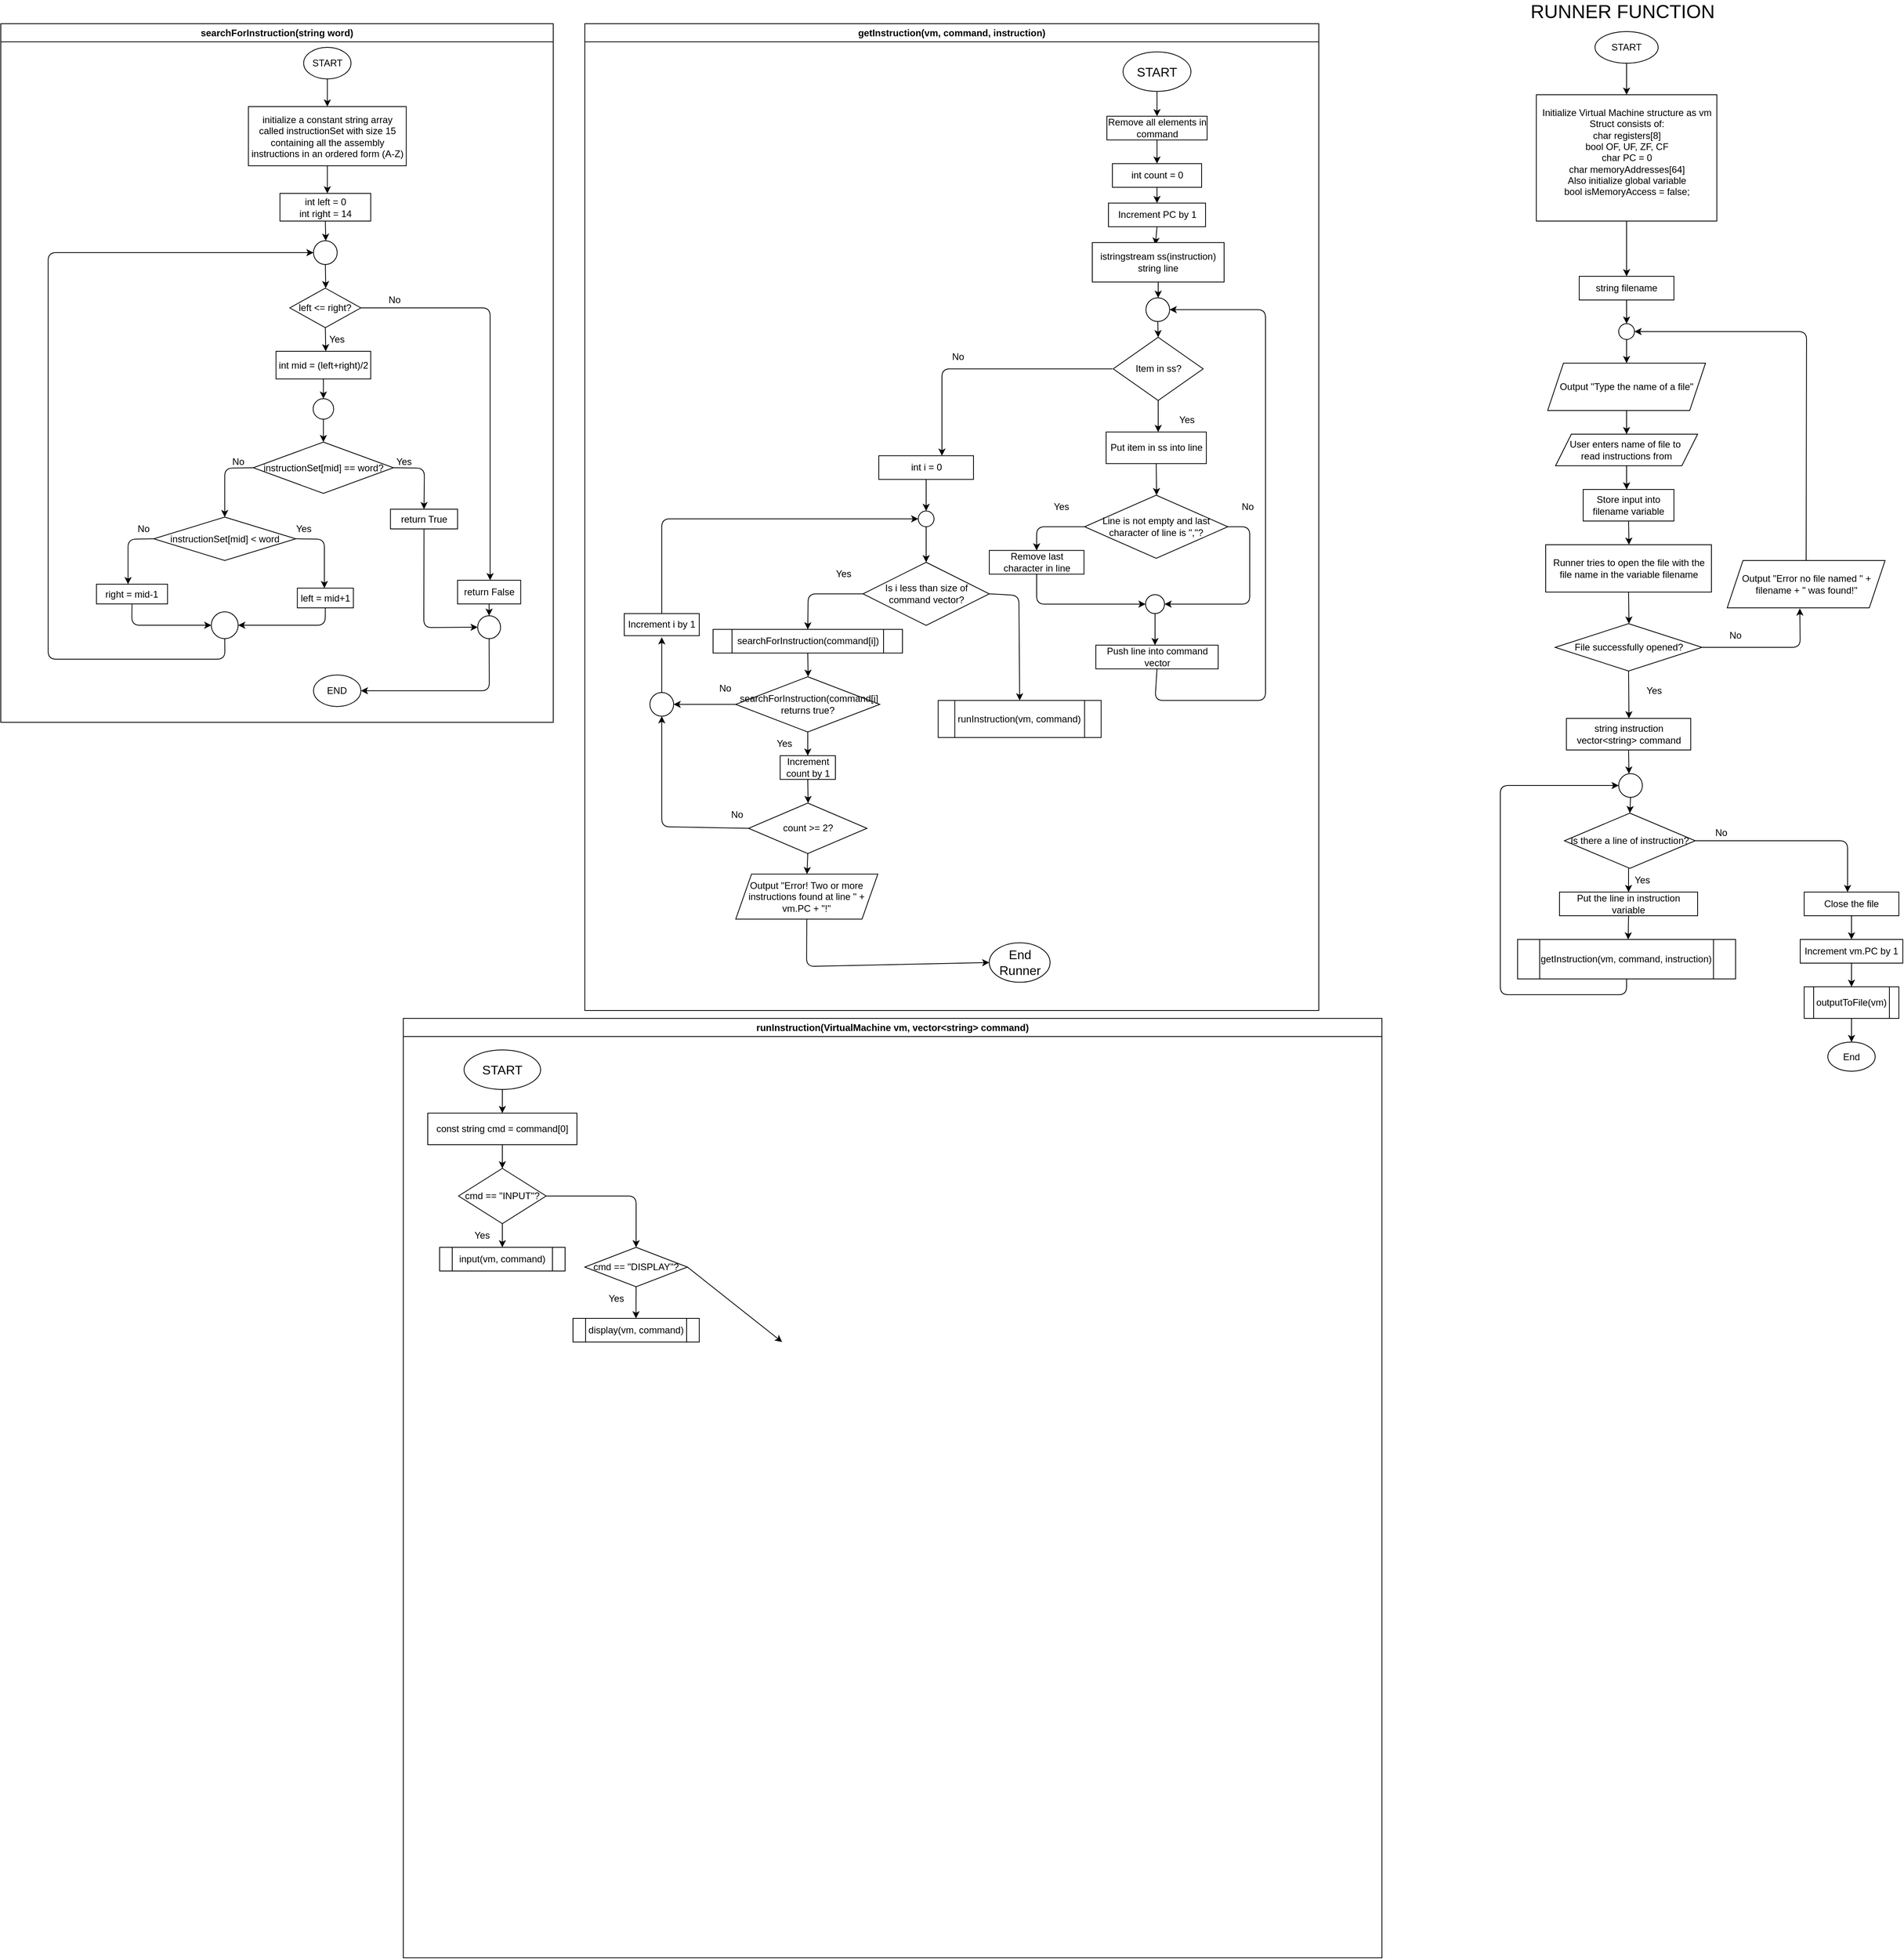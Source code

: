 <mxfile>
    <diagram id="tOpUC_x_UmTDzg8uJLqQ" name="Runner">
        <mxGraphModel dx="4214" dy="2226" grid="1" gridSize="10" guides="1" tooltips="1" connect="1" arrows="1" fold="1" page="1" pageScale="1" pageWidth="850" pageHeight="1100" math="0" shadow="0">
            <root>
                <mxCell id="0"/>
                <mxCell id="1" parent="0"/>
                <mxCell id="2" value="START" style="ellipse;whiteSpace=wrap;html=1;" parent="1" vertex="1">
                    <mxGeometry x="170" y="-990" width="80" height="40" as="geometry"/>
                </mxCell>
                <mxCell id="3" value="" style="endArrow=classic;html=1;exitX=0.5;exitY=1;exitDx=0;exitDy=0;entryX=0.5;entryY=0;entryDx=0;entryDy=0;" parent="1" source="2" target="4" edge="1">
                    <mxGeometry width="50" height="50" relative="1" as="geometry">
                        <mxPoint x="250" y="-610" as="sourcePoint"/>
                        <mxPoint x="210" y="-930" as="targetPoint"/>
                    </mxGeometry>
                </mxCell>
                <mxCell id="5" style="edgeStyle=none;html=1;exitX=0.5;exitY=1;exitDx=0;exitDy=0;" parent="1" source="4" edge="1">
                    <mxGeometry relative="1" as="geometry">
                        <mxPoint x="210" y="-680" as="targetPoint"/>
                    </mxGeometry>
                </mxCell>
                <mxCell id="4" value="Initialize Virtual Machine structure as vm&lt;div&gt;&lt;font color=&quot;#000000&quot;&gt;Struct consists of:&lt;br&gt;&lt;/font&gt;&lt;div&gt;char registers[8]&lt;/div&gt;&lt;div&gt;bool OF, UF, ZF, CF&lt;/div&gt;&lt;div&gt;char PC = 0&lt;/div&gt;&lt;div&gt;char memoryAddresses[64]&lt;/div&gt;&lt;/div&gt;&lt;div&gt;Also initialize global variable&lt;/div&gt;&lt;div&gt;bool isMemoryAccess = false;&lt;/div&gt;&lt;div&gt;&lt;br&gt;&lt;/div&gt;" style="rounded=0;whiteSpace=wrap;html=1;" parent="1" vertex="1">
                    <mxGeometry x="95.62" y="-910" width="228.75" height="160" as="geometry"/>
                </mxCell>
                <mxCell id="9" style="edgeStyle=none;html=1;exitX=0.5;exitY=1;exitDx=0;exitDy=0;" parent="1" source="8" edge="1">
                    <mxGeometry relative="1" as="geometry">
                        <mxPoint x="210" y="-620" as="targetPoint"/>
                    </mxGeometry>
                </mxCell>
                <mxCell id="8" value="string filename" style="rounded=0;whiteSpace=wrap;html=1;" parent="1" vertex="1">
                    <mxGeometry x="150" y="-680" width="120" height="30" as="geometry"/>
                </mxCell>
                <mxCell id="11" style="edgeStyle=none;html=1;exitX=0.5;exitY=1;exitDx=0;exitDy=0;" parent="1" source="10" edge="1">
                    <mxGeometry relative="1" as="geometry">
                        <mxPoint x="210" y="-570" as="targetPoint"/>
                    </mxGeometry>
                </mxCell>
                <mxCell id="10" value="" style="ellipse;whiteSpace=wrap;html=1;aspect=fixed;" parent="1" vertex="1">
                    <mxGeometry x="200" y="-620" width="20" height="20" as="geometry"/>
                </mxCell>
                <mxCell id="13" style="edgeStyle=none;html=1;exitX=0.5;exitY=1;exitDx=0;exitDy=0;" parent="1" source="12" edge="1">
                    <mxGeometry relative="1" as="geometry">
                        <mxPoint x="210" y="-480" as="targetPoint"/>
                    </mxGeometry>
                </mxCell>
                <mxCell id="12" value="Output &quot;Type the name of a file&quot;" style="shape=parallelogram;perimeter=parallelogramPerimeter;whiteSpace=wrap;html=1;fixedSize=1;" parent="1" vertex="1">
                    <mxGeometry x="110" y="-570" width="200" height="60" as="geometry"/>
                </mxCell>
                <mxCell id="15" style="edgeStyle=none;html=1;exitX=0.5;exitY=1;exitDx=0;exitDy=0;" parent="1" source="14" edge="1">
                    <mxGeometry relative="1" as="geometry">
                        <mxPoint x="210" y="-410" as="targetPoint"/>
                    </mxGeometry>
                </mxCell>
                <mxCell id="14" value="User enters name of file to&amp;nbsp;&lt;div&gt;read instructions from&lt;/div&gt;" style="shape=parallelogram;perimeter=parallelogramPerimeter;whiteSpace=wrap;html=1;fixedSize=1;" parent="1" vertex="1">
                    <mxGeometry x="120" y="-480" width="180" height="40" as="geometry"/>
                </mxCell>
                <mxCell id="16" value="Store input into filename variable" style="rounded=0;whiteSpace=wrap;html=1;" parent="1" vertex="1">
                    <mxGeometry x="155" y="-410" width="115" height="40" as="geometry"/>
                </mxCell>
                <mxCell id="18" value="" style="endArrow=classic;html=1;exitX=0.5;exitY=1;exitDx=0;exitDy=0;" parent="1" source="16" edge="1">
                    <mxGeometry width="50" height="50" relative="1" as="geometry">
                        <mxPoint x="240" y="-440" as="sourcePoint"/>
                        <mxPoint x="213" y="-340" as="targetPoint"/>
                    </mxGeometry>
                </mxCell>
                <mxCell id="19" value="Runner tries to open the file with the file name in the variable filename" style="rounded=0;whiteSpace=wrap;html=1;" parent="1" vertex="1">
                    <mxGeometry x="107.5" y="-340" width="210" height="60" as="geometry"/>
                </mxCell>
                <mxCell id="20" value="" style="endArrow=classic;html=1;exitX=0.5;exitY=1;exitDx=0;exitDy=0;" parent="1" source="19" edge="1">
                    <mxGeometry width="50" height="50" relative="1" as="geometry">
                        <mxPoint x="240" y="-440" as="sourcePoint"/>
                        <mxPoint x="213" y="-240" as="targetPoint"/>
                    </mxGeometry>
                </mxCell>
                <mxCell id="22" style="edgeStyle=none;html=1;exitX=1;exitY=0.5;exitDx=0;exitDy=0;entryX=0.46;entryY=1.013;entryDx=0;entryDy=0;entryPerimeter=0;" parent="1" source="21" target="24" edge="1">
                    <mxGeometry relative="1" as="geometry">
                        <mxPoint x="400" y="-260" as="targetPoint"/>
                        <Array as="points">
                            <mxPoint x="430" y="-210"/>
                        </Array>
                    </mxGeometry>
                </mxCell>
                <mxCell id="27" style="edgeStyle=none;html=1;exitX=0.5;exitY=1;exitDx=0;exitDy=0;" parent="1" source="21" edge="1">
                    <mxGeometry relative="1" as="geometry">
                        <mxPoint x="213" y="-120" as="targetPoint"/>
                    </mxGeometry>
                </mxCell>
                <mxCell id="21" value="File successfully opened?" style="rhombus;whiteSpace=wrap;html=1;" parent="1" vertex="1">
                    <mxGeometry x="119.5" y="-240" width="186" height="60" as="geometry"/>
                </mxCell>
                <mxCell id="25" style="edgeStyle=none;html=1;exitX=0.5;exitY=0;exitDx=0;exitDy=0;entryX=1;entryY=0.5;entryDx=0;entryDy=0;" parent="1" source="24" target="10" edge="1">
                    <mxGeometry relative="1" as="geometry">
                        <Array as="points">
                            <mxPoint x="438" y="-610"/>
                        </Array>
                    </mxGeometry>
                </mxCell>
                <mxCell id="24" value="Output &quot;Error no file named &quot; + filename + &quot; was found!&quot;" style="shape=parallelogram;perimeter=parallelogramPerimeter;whiteSpace=wrap;html=1;fixedSize=1;" parent="1" vertex="1">
                    <mxGeometry x="337.5" y="-320" width="200" height="60" as="geometry"/>
                </mxCell>
                <mxCell id="26" value="No" style="text;html=1;align=center;verticalAlign=middle;whiteSpace=wrap;rounded=0;" parent="1" vertex="1">
                    <mxGeometry x="318" y="-240" width="60" height="30" as="geometry"/>
                </mxCell>
                <mxCell id="28" value="Yes" style="text;html=1;align=center;verticalAlign=middle;whiteSpace=wrap;rounded=0;" parent="1" vertex="1">
                    <mxGeometry x="215" y="-170" width="60" height="30" as="geometry"/>
                </mxCell>
                <mxCell id="29" value="string instruction&lt;div&gt;vector&amp;lt;string&amp;gt; command&lt;/div&gt;" style="rounded=0;whiteSpace=wrap;html=1;" parent="1" vertex="1">
                    <mxGeometry x="133.75" y="-120" width="157.5" height="40" as="geometry"/>
                </mxCell>
                <mxCell id="31" value="" style="endArrow=classic;html=1;exitX=0.5;exitY=1;exitDx=0;exitDy=0;" parent="1" source="29" edge="1">
                    <mxGeometry width="50" height="50" relative="1" as="geometry">
                        <mxPoint x="220" as="sourcePoint"/>
                        <mxPoint x="213" y="-50" as="targetPoint"/>
                    </mxGeometry>
                </mxCell>
                <mxCell id="33" style="edgeStyle=none;html=1;exitX=0.5;exitY=1;exitDx=0;exitDy=0;entryX=0.5;entryY=0;entryDx=0;entryDy=0;" parent="1" target="201" edge="1">
                    <mxGeometry relative="1" as="geometry">
                        <mxPoint x="213" y="110" as="targetPoint"/>
                        <mxPoint x="212.505" y="70" as="sourcePoint"/>
                    </mxGeometry>
                </mxCell>
                <mxCell id="199" style="edgeStyle=none;html=1;exitX=1;exitY=0.5;exitDx=0;exitDy=0;" parent="1" source="32" edge="1">
                    <mxGeometry relative="1" as="geometry">
                        <mxPoint x="490" y="100" as="targetPoint"/>
                        <Array as="points">
                            <mxPoint x="490" y="35"/>
                        </Array>
                    </mxGeometry>
                </mxCell>
                <mxCell id="32" value="Is there a line of instruction?" style="rhombus;whiteSpace=wrap;html=1;" parent="1" vertex="1">
                    <mxGeometry x="131.25" width="165.75" height="70" as="geometry"/>
                </mxCell>
                <mxCell id="60" style="edgeStyle=none;html=1;exitX=0.5;exitY=1;exitDx=0;exitDy=0;entryX=0.5;entryY=0;entryDx=0;entryDy=0;" parent="1" source="58" target="32" edge="1">
                    <mxGeometry relative="1" as="geometry"/>
                </mxCell>
                <mxCell id="58" value="" style="ellipse;whiteSpace=wrap;html=1;aspect=fixed;" parent="1" vertex="1">
                    <mxGeometry x="200" y="-50" width="30" height="30" as="geometry"/>
                </mxCell>
                <mxCell id="81" value="searchForInstruction(string word)" style="swimlane;whiteSpace=wrap;html=1;" parent="1" vertex="1">
                    <mxGeometry x="-1850" y="-1000" width="700" height="885" as="geometry"/>
                </mxCell>
                <mxCell id="83" style="edgeStyle=none;html=1;exitX=0.5;exitY=1;exitDx=0;exitDy=0;" parent="81" source="82" edge="1">
                    <mxGeometry relative="1" as="geometry">
                        <mxPoint x="413.75" y="105" as="targetPoint"/>
                    </mxGeometry>
                </mxCell>
                <mxCell id="82" value="START" style="ellipse;whiteSpace=wrap;html=1;" parent="81" vertex="1">
                    <mxGeometry x="383.75" y="30" width="60" height="40" as="geometry"/>
                </mxCell>
                <mxCell id="85" style="edgeStyle=none;html=1;exitX=0.5;exitY=1;exitDx=0;exitDy=0;" parent="81" source="84" edge="1">
                    <mxGeometry relative="1" as="geometry">
                        <mxPoint x="413.75" y="215" as="targetPoint"/>
                    </mxGeometry>
                </mxCell>
                <mxCell id="84" value="initialize a constant string array called instructionSet with size 15 containing all the assembly instructions in an ordered form (A-Z)" style="rounded=0;whiteSpace=wrap;html=1;" parent="81" vertex="1">
                    <mxGeometry x="313.75" y="105" width="200" height="75" as="geometry"/>
                </mxCell>
                <mxCell id="88" style="edgeStyle=none;html=1;exitX=0.5;exitY=1;exitDx=0;exitDy=0;" parent="81" source="86" edge="1">
                    <mxGeometry relative="1" as="geometry">
                        <mxPoint x="411.75" y="275" as="targetPoint"/>
                    </mxGeometry>
                </mxCell>
                <mxCell id="86" value="int left = 0&lt;div&gt;int right = 14&lt;/div&gt;" style="rounded=0;whiteSpace=wrap;html=1;" parent="81" vertex="1">
                    <mxGeometry x="353.75" y="215" width="115" height="35" as="geometry"/>
                </mxCell>
                <mxCell id="90" style="edgeStyle=none;html=1;exitX=0.5;exitY=1;exitDx=0;exitDy=0;" parent="81" source="89" edge="1">
                    <mxGeometry relative="1" as="geometry">
                        <mxPoint x="411.75" y="335" as="targetPoint"/>
                    </mxGeometry>
                </mxCell>
                <mxCell id="89" value="" style="ellipse;whiteSpace=wrap;html=1;aspect=fixed;" parent="81" vertex="1">
                    <mxGeometry x="396.25" y="275" width="30" height="30" as="geometry"/>
                </mxCell>
                <mxCell id="92" style="edgeStyle=none;html=1;exitX=0.5;exitY=1;exitDx=0;exitDy=0;" parent="81" source="91" edge="1">
                    <mxGeometry relative="1" as="geometry">
                        <mxPoint x="411.75" y="415" as="targetPoint"/>
                    </mxGeometry>
                </mxCell>
                <mxCell id="120" style="edgeStyle=none;html=1;exitX=1;exitY=0.5;exitDx=0;exitDy=0;" parent="81" source="91" edge="1">
                    <mxGeometry relative="1" as="geometry">
                        <mxPoint x="620" y="705" as="targetPoint"/>
                        <Array as="points">
                            <mxPoint x="620" y="360"/>
                        </Array>
                    </mxGeometry>
                </mxCell>
                <mxCell id="91" value="left &amp;lt;= right?" style="rhombus;whiteSpace=wrap;html=1;" parent="81" vertex="1">
                    <mxGeometry x="366.25" y="335" width="90" height="50" as="geometry"/>
                </mxCell>
                <mxCell id="93" value="Yes" style="text;html=1;align=center;verticalAlign=middle;whiteSpace=wrap;rounded=0;" parent="81" vertex="1">
                    <mxGeometry x="396.25" y="385" width="60" height="30" as="geometry"/>
                </mxCell>
                <mxCell id="95" style="edgeStyle=none;html=1;exitX=0.5;exitY=1;exitDx=0;exitDy=0;" parent="81" source="94" edge="1">
                    <mxGeometry relative="1" as="geometry">
                        <mxPoint x="408.75" y="475" as="targetPoint"/>
                    </mxGeometry>
                </mxCell>
                <mxCell id="94" value="int mid = (left+right)/2" style="rounded=0;whiteSpace=wrap;html=1;" parent="81" vertex="1">
                    <mxGeometry x="348.75" y="415" width="120" height="35" as="geometry"/>
                </mxCell>
                <mxCell id="97" style="edgeStyle=none;html=1;exitX=1;exitY=0.5;exitDx=0;exitDy=0;entryX=0.5;entryY=0;entryDx=0;entryDy=0;" parent="81" source="96" target="98" edge="1">
                    <mxGeometry relative="1" as="geometry">
                        <mxPoint x="533.75" y="582" as="targetPoint"/>
                        <mxPoint x="497.5" y="554.5" as="sourcePoint"/>
                        <Array as="points">
                            <mxPoint x="536.75" y="563"/>
                        </Array>
                    </mxGeometry>
                </mxCell>
                <mxCell id="104" style="edgeStyle=none;html=1;exitX=0;exitY=0.5;exitDx=0;exitDy=0;" parent="81" source="96" edge="1">
                    <mxGeometry relative="1" as="geometry">
                        <mxPoint x="283.75" y="625" as="targetPoint"/>
                        <Array as="points">
                            <mxPoint x="283.75" y="563"/>
                        </Array>
                    </mxGeometry>
                </mxCell>
                <mxCell id="96" value="instructionSet[mid] == word?" style="rhombus;whiteSpace=wrap;html=1;" parent="81" vertex="1">
                    <mxGeometry x="320" y="530" width="177.5" height="65" as="geometry"/>
                </mxCell>
                <mxCell id="125" style="edgeStyle=none;html=1;exitX=0.5;exitY=1;exitDx=0;exitDy=0;entryX=0;entryY=0.5;entryDx=0;entryDy=0;" parent="81" source="98" target="123" edge="1">
                    <mxGeometry relative="1" as="geometry">
                        <Array as="points">
                            <mxPoint x="536" y="765"/>
                        </Array>
                    </mxGeometry>
                </mxCell>
                <mxCell id="98" value="return True" style="rounded=0;whiteSpace=wrap;html=1;" parent="81" vertex="1">
                    <mxGeometry x="493.75" y="615" width="85" height="25" as="geometry"/>
                </mxCell>
                <mxCell id="102" value="" style="edgeStyle=none;html=1;" parent="81" source="100" target="96" edge="1">
                    <mxGeometry relative="1" as="geometry"/>
                </mxCell>
                <mxCell id="100" value="" style="ellipse;whiteSpace=wrap;html=1;aspect=fixed;" parent="81" vertex="1">
                    <mxGeometry x="395.75" y="475" width="26" height="26" as="geometry"/>
                </mxCell>
                <mxCell id="106" style="edgeStyle=none;html=1;exitX=0;exitY=0.5;exitDx=0;exitDy=0;" parent="81" source="105" edge="1">
                    <mxGeometry relative="1" as="geometry">
                        <mxPoint x="161.25" y="710" as="targetPoint"/>
                        <Array as="points">
                            <mxPoint x="161.25" y="653"/>
                        </Array>
                    </mxGeometry>
                </mxCell>
                <mxCell id="112" style="edgeStyle=none;html=1;exitX=1;exitY=0.5;exitDx=0;exitDy=0;" parent="81" source="105" edge="1">
                    <mxGeometry relative="1" as="geometry">
                        <mxPoint x="410" y="715" as="targetPoint"/>
                        <Array as="points">
                            <mxPoint x="410" y="653"/>
                        </Array>
                    </mxGeometry>
                </mxCell>
                <mxCell id="105" value="instructionSet[mid] &amp;lt; word" style="rhombus;whiteSpace=wrap;html=1;" parent="81" vertex="1">
                    <mxGeometry x="193.75" y="625" width="180" height="55" as="geometry"/>
                </mxCell>
                <mxCell id="107" value="Yes" style="text;html=1;align=center;verticalAlign=middle;whiteSpace=wrap;rounded=0;" parent="81" vertex="1">
                    <mxGeometry x="481.25" y="540" width="60" height="30" as="geometry"/>
                </mxCell>
                <mxCell id="108" value="No" style="text;html=1;align=center;verticalAlign=middle;whiteSpace=wrap;rounded=0;" parent="81" vertex="1">
                    <mxGeometry x="271.25" y="540" width="60" height="30" as="geometry"/>
                </mxCell>
                <mxCell id="109" value="No" style="text;html=1;align=center;verticalAlign=middle;whiteSpace=wrap;rounded=0;" parent="81" vertex="1">
                    <mxGeometry x="151.25" y="625" width="60" height="30" as="geometry"/>
                </mxCell>
                <mxCell id="110" value="Yes" style="text;html=1;align=center;verticalAlign=middle;whiteSpace=wrap;rounded=0;" parent="81" vertex="1">
                    <mxGeometry x="353.75" y="625" width="60" height="30" as="geometry"/>
                </mxCell>
                <mxCell id="114" style="edgeStyle=none;html=1;exitX=0.5;exitY=1;exitDx=0;exitDy=0;entryX=0;entryY=0.5;entryDx=0;entryDy=0;" parent="81" source="111" target="116" edge="1">
                    <mxGeometry relative="1" as="geometry">
                        <mxPoint x="260" y="765" as="targetPoint"/>
                        <Array as="points">
                            <mxPoint x="166" y="762"/>
                        </Array>
                    </mxGeometry>
                </mxCell>
                <mxCell id="111" value="right = mid-1" style="rounded=0;whiteSpace=wrap;html=1;" parent="81" vertex="1">
                    <mxGeometry x="121.25" y="710" width="90" height="25" as="geometry"/>
                </mxCell>
                <mxCell id="117" style="edgeStyle=none;html=1;exitX=0.5;exitY=1;exitDx=0;exitDy=0;entryX=1;entryY=0.5;entryDx=0;entryDy=0;" parent="81" source="113" target="116" edge="1">
                    <mxGeometry relative="1" as="geometry">
                        <Array as="points">
                            <mxPoint x="411" y="762"/>
                        </Array>
                    </mxGeometry>
                </mxCell>
                <mxCell id="113" value="left = mid+1" style="rounded=0;whiteSpace=wrap;html=1;" parent="81" vertex="1">
                    <mxGeometry x="375.75" y="715" width="71" height="25" as="geometry"/>
                </mxCell>
                <mxCell id="119" style="edgeStyle=none;html=1;exitX=0.5;exitY=1;exitDx=0;exitDy=0;entryX=0;entryY=0.5;entryDx=0;entryDy=0;" parent="81" source="116" target="89" edge="1">
                    <mxGeometry relative="1" as="geometry">
                        <mxPoint x="100" y="455" as="targetPoint"/>
                        <Array as="points">
                            <mxPoint x="284" y="805"/>
                            <mxPoint x="60" y="805"/>
                            <mxPoint x="60" y="290"/>
                        </Array>
                    </mxGeometry>
                </mxCell>
                <mxCell id="116" value="" style="ellipse;whiteSpace=wrap;html=1;aspect=fixed;" parent="81" vertex="1">
                    <mxGeometry x="266.75" y="745" width="34" height="34" as="geometry"/>
                </mxCell>
                <mxCell id="121" value="No" style="text;html=1;align=center;verticalAlign=middle;whiteSpace=wrap;rounded=0;" parent="81" vertex="1">
                    <mxGeometry x="469" y="335" width="60" height="30" as="geometry"/>
                </mxCell>
                <mxCell id="124" style="edgeStyle=none;html=1;exitX=0.5;exitY=1;exitDx=0;exitDy=0;entryX=0.5;entryY=0;entryDx=0;entryDy=0;" parent="81" source="122" target="123" edge="1">
                    <mxGeometry relative="1" as="geometry">
                        <mxPoint x="619" y="745" as="targetPoint"/>
                    </mxGeometry>
                </mxCell>
                <mxCell id="122" value="return False" style="rounded=0;whiteSpace=wrap;html=1;" parent="81" vertex="1">
                    <mxGeometry x="578.75" y="705" width="80" height="30" as="geometry"/>
                </mxCell>
                <mxCell id="126" style="edgeStyle=none;html=1;exitX=0.5;exitY=1;exitDx=0;exitDy=0;entryX=1;entryY=0.5;entryDx=0;entryDy=0;" parent="81" source="123" target="128" edge="1">
                    <mxGeometry relative="1" as="geometry">
                        <mxPoint x="619" y="815" as="targetPoint"/>
                        <Array as="points">
                            <mxPoint x="619" y="845"/>
                        </Array>
                    </mxGeometry>
                </mxCell>
                <mxCell id="123" value="" style="ellipse;whiteSpace=wrap;html=1;aspect=fixed;" parent="81" vertex="1">
                    <mxGeometry x="604.25" y="750" width="29" height="29" as="geometry"/>
                </mxCell>
                <mxCell id="128" value="END" style="ellipse;whiteSpace=wrap;html=1;" parent="81" vertex="1">
                    <mxGeometry x="396.25" y="825" width="60" height="40" as="geometry"/>
                </mxCell>
                <mxCell id="198" value="Yes" style="text;html=1;align=center;verticalAlign=middle;whiteSpace=wrap;rounded=0;" parent="1" vertex="1">
                    <mxGeometry x="200" y="70" width="60" height="30" as="geometry"/>
                </mxCell>
                <mxCell id="200" value="No" style="text;html=1;align=center;verticalAlign=middle;whiteSpace=wrap;rounded=0;" parent="1" vertex="1">
                    <mxGeometry x="300" y="10" width="60" height="30" as="geometry"/>
                </mxCell>
                <mxCell id="JFNkGlz_tdMQZYll_2YN-286" style="edgeStyle=none;html=1;exitX=0.5;exitY=1;exitDx=0;exitDy=0;" parent="1" source="201" edge="1">
                    <mxGeometry relative="1" as="geometry">
                        <mxPoint x="212" y="160" as="targetPoint"/>
                    </mxGeometry>
                </mxCell>
                <mxCell id="201" value="Put the line in instruction variable" style="rounded=0;whiteSpace=wrap;html=1;" parent="1" vertex="1">
                    <mxGeometry x="125" y="100" width="175" height="30" as="geometry"/>
                </mxCell>
                <mxCell id="204" style="edgeStyle=none;html=1;exitX=0.5;exitY=1;exitDx=0;exitDy=0;" parent="1" source="203" edge="1">
                    <mxGeometry relative="1" as="geometry">
                        <mxPoint x="495" y="160" as="targetPoint"/>
                    </mxGeometry>
                </mxCell>
                <mxCell id="203" value="Close the file" style="rounded=0;whiteSpace=wrap;html=1;" parent="1" vertex="1">
                    <mxGeometry x="435" y="100" width="120" height="30" as="geometry"/>
                </mxCell>
                <mxCell id="206" style="edgeStyle=none;html=1;exitX=0.5;exitY=1;exitDx=0;exitDy=0;" parent="1" source="205" edge="1">
                    <mxGeometry relative="1" as="geometry">
                        <mxPoint x="495" y="220" as="targetPoint"/>
                    </mxGeometry>
                </mxCell>
                <mxCell id="205" value="Increment vm.PC by 1" style="rounded=0;whiteSpace=wrap;html=1;" parent="1" vertex="1">
                    <mxGeometry x="430" y="160" width="130" height="30" as="geometry"/>
                </mxCell>
                <mxCell id="209" style="edgeStyle=none;html=1;exitX=0.5;exitY=1;exitDx=0;exitDy=0;entryX=0.5;entryY=0;entryDx=0;entryDy=0;" parent="1" source="208" edge="1">
                    <mxGeometry relative="1" as="geometry">
                        <mxPoint x="495" y="290" as="targetPoint"/>
                    </mxGeometry>
                </mxCell>
                <mxCell id="208" value="outputToFile(vm)" style="shape=process;whiteSpace=wrap;html=1;backgroundOutline=1;" parent="1" vertex="1">
                    <mxGeometry x="435" y="220" width="120" height="40" as="geometry"/>
                </mxCell>
                <mxCell id="210" value="End" style="ellipse;whiteSpace=wrap;html=1;" parent="1" vertex="1">
                    <mxGeometry x="465" y="290" width="60" height="37" as="geometry"/>
                </mxCell>
                <mxCell id="JFNkGlz_tdMQZYll_2YN-228" value="getInstruction(vm, command, instruction)" style="swimlane;whiteSpace=wrap;html=1;" parent="1" vertex="1">
                    <mxGeometry x="-1110" y="-1000" width="930" height="1250" as="geometry"/>
                </mxCell>
                <mxCell id="JFNkGlz_tdMQZYll_2YN-229" style="edgeStyle=none;html=1;exitX=0.5;exitY=1;exitDx=0;exitDy=0;entryX=0.5;entryY=0;entryDx=0;entryDy=0;" parent="JFNkGlz_tdMQZYll_2YN-228" source="JFNkGlz_tdMQZYll_2YN-230" target="JFNkGlz_tdMQZYll_2YN-232" edge="1">
                    <mxGeometry relative="1" as="geometry">
                        <mxPoint x="726.5" y="137.25" as="targetPoint"/>
                    </mxGeometry>
                </mxCell>
                <mxCell id="JFNkGlz_tdMQZYll_2YN-230" value="Remove all elements in command" style="rounded=0;whiteSpace=wrap;html=1;" parent="JFNkGlz_tdMQZYll_2YN-228" vertex="1">
                    <mxGeometry x="661.5" y="117.25" width="127" height="30" as="geometry"/>
                </mxCell>
                <mxCell id="JFNkGlz_tdMQZYll_2YN-231" style="edgeStyle=none;html=1;exitX=0.5;exitY=1;exitDx=0;exitDy=0;entryX=0.5;entryY=0;entryDx=0;entryDy=0;" parent="JFNkGlz_tdMQZYll_2YN-228" source="JFNkGlz_tdMQZYll_2YN-232" target="JFNkGlz_tdMQZYll_2YN-234" edge="1">
                    <mxGeometry relative="1" as="geometry">
                        <mxPoint x="726.5" y="197.25" as="targetPoint"/>
                    </mxGeometry>
                </mxCell>
                <mxCell id="JFNkGlz_tdMQZYll_2YN-232" value="int count = 0" style="rounded=0;whiteSpace=wrap;html=1;" parent="JFNkGlz_tdMQZYll_2YN-228" vertex="1">
                    <mxGeometry x="668.5" y="177.25" width="113" height="30" as="geometry"/>
                </mxCell>
                <mxCell id="JFNkGlz_tdMQZYll_2YN-233" style="edgeStyle=none;html=1;exitX=0.5;exitY=1;exitDx=0;exitDy=0;entryX=0.479;entryY=0.055;entryDx=0;entryDy=0;entryPerimeter=0;" parent="JFNkGlz_tdMQZYll_2YN-228" source="JFNkGlz_tdMQZYll_2YN-234" target="JFNkGlz_tdMQZYll_2YN-236" edge="1">
                    <mxGeometry relative="1" as="geometry">
                        <mxPoint x="725.5" y="257.25" as="targetPoint"/>
                    </mxGeometry>
                </mxCell>
                <mxCell id="JFNkGlz_tdMQZYll_2YN-234" value="Increment PC by 1" style="rounded=0;whiteSpace=wrap;html=1;" parent="JFNkGlz_tdMQZYll_2YN-228" vertex="1">
                    <mxGeometry x="663.5" y="227.25" width="123" height="30" as="geometry"/>
                </mxCell>
                <mxCell id="JFNkGlz_tdMQZYll_2YN-235" style="edgeStyle=none;html=1;exitX=0.5;exitY=1;exitDx=0;exitDy=0;" parent="JFNkGlz_tdMQZYll_2YN-228" source="JFNkGlz_tdMQZYll_2YN-236" edge="1">
                    <mxGeometry relative="1" as="geometry">
                        <mxPoint x="726.5" y="347.25" as="targetPoint"/>
                    </mxGeometry>
                </mxCell>
                <mxCell id="JFNkGlz_tdMQZYll_2YN-236" value="istringstream ss(instruction)&lt;div&gt;string line&lt;/div&gt;" style="rounded=0;whiteSpace=wrap;html=1;" parent="JFNkGlz_tdMQZYll_2YN-228" vertex="1">
                    <mxGeometry x="643" y="277.25" width="167" height="50" as="geometry"/>
                </mxCell>
                <mxCell id="JFNkGlz_tdMQZYll_2YN-237" style="edgeStyle=none;html=1;exitX=0.5;exitY=1;exitDx=0;exitDy=0;" parent="JFNkGlz_tdMQZYll_2YN-228" source="JFNkGlz_tdMQZYll_2YN-238" edge="1">
                    <mxGeometry relative="1" as="geometry">
                        <mxPoint x="726.5" y="517.25" as="targetPoint"/>
                    </mxGeometry>
                </mxCell>
                <mxCell id="JFNkGlz_tdMQZYll_2YN-238" value="Item in ss?" style="rhombus;whiteSpace=wrap;html=1;" parent="JFNkGlz_tdMQZYll_2YN-228" vertex="1">
                    <mxGeometry x="669.5" y="397.25" width="114" height="80" as="geometry"/>
                </mxCell>
                <mxCell id="JFNkGlz_tdMQZYll_2YN-239" style="edgeStyle=none;html=1;exitX=0.5;exitY=1;exitDx=0;exitDy=0;entryX=0.5;entryY=0;entryDx=0;entryDy=0;" parent="JFNkGlz_tdMQZYll_2YN-228" source="JFNkGlz_tdMQZYll_2YN-240" target="JFNkGlz_tdMQZYll_2YN-238" edge="1">
                    <mxGeometry relative="1" as="geometry"/>
                </mxCell>
                <mxCell id="JFNkGlz_tdMQZYll_2YN-240" value="" style="ellipse;whiteSpace=wrap;html=1;aspect=fixed;" parent="JFNkGlz_tdMQZYll_2YN-228" vertex="1">
                    <mxGeometry x="711" y="347.25" width="30" height="30" as="geometry"/>
                </mxCell>
                <mxCell id="JFNkGlz_tdMQZYll_2YN-241" style="edgeStyle=none;html=1;exitX=1;exitY=0.5;exitDx=0;exitDy=0;entryX=1;entryY=0.5;entryDx=0;entryDy=0;" parent="JFNkGlz_tdMQZYll_2YN-228" source="JFNkGlz_tdMQZYll_2YN-243" target="JFNkGlz_tdMQZYll_2YN-251" edge="1">
                    <mxGeometry relative="1" as="geometry">
                        <mxPoint x="872.5" y="747.25" as="targetPoint"/>
                        <Array as="points">
                            <mxPoint x="842.5" y="637.25"/>
                            <mxPoint x="842.5" y="735.25"/>
                        </Array>
                    </mxGeometry>
                </mxCell>
                <mxCell id="JFNkGlz_tdMQZYll_2YN-242" style="edgeStyle=none;html=1;exitX=0;exitY=0.5;exitDx=0;exitDy=0;entryX=0.5;entryY=0;entryDx=0;entryDy=0;" parent="JFNkGlz_tdMQZYll_2YN-228" source="JFNkGlz_tdMQZYll_2YN-243" target="JFNkGlz_tdMQZYll_2YN-249" edge="1">
                    <mxGeometry relative="1" as="geometry">
                        <Array as="points">
                            <mxPoint x="572.5" y="637.25"/>
                        </Array>
                    </mxGeometry>
                </mxCell>
                <mxCell id="JFNkGlz_tdMQZYll_2YN-243" value="Line is not empty and last character of line is &quot;,&quot;?" style="rhombus;whiteSpace=wrap;html=1;" parent="JFNkGlz_tdMQZYll_2YN-228" vertex="1">
                    <mxGeometry x="633.25" y="597.25" width="181.5" height="80" as="geometry"/>
                </mxCell>
                <mxCell id="JFNkGlz_tdMQZYll_2YN-244" style="edgeStyle=none;html=1;exitX=0.5;exitY=1;exitDx=0;exitDy=0;" parent="JFNkGlz_tdMQZYll_2YN-228" source="JFNkGlz_tdMQZYll_2YN-245" edge="1">
                    <mxGeometry relative="1" as="geometry">
                        <mxPoint x="724.5" y="597.25" as="targetPoint"/>
                    </mxGeometry>
                </mxCell>
                <mxCell id="JFNkGlz_tdMQZYll_2YN-245" value="Put item in ss into line" style="rounded=0;whiteSpace=wrap;html=1;" parent="JFNkGlz_tdMQZYll_2YN-228" vertex="1">
                    <mxGeometry x="660.5" y="517.25" width="127" height="40" as="geometry"/>
                </mxCell>
                <mxCell id="JFNkGlz_tdMQZYll_2YN-246" value="Yes" style="text;html=1;align=center;verticalAlign=middle;whiteSpace=wrap;rounded=0;" parent="JFNkGlz_tdMQZYll_2YN-228" vertex="1">
                    <mxGeometry x="573.5" y="597.25" width="60" height="30" as="geometry"/>
                </mxCell>
                <mxCell id="JFNkGlz_tdMQZYll_2YN-247" value="No" style="text;html=1;align=center;verticalAlign=middle;whiteSpace=wrap;rounded=0;" parent="JFNkGlz_tdMQZYll_2YN-228" vertex="1">
                    <mxGeometry x="809.5" y="597.25" width="60" height="30" as="geometry"/>
                </mxCell>
                <mxCell id="JFNkGlz_tdMQZYll_2YN-248" style="edgeStyle=none;html=1;exitX=0.5;exitY=1;exitDx=0;exitDy=0;" parent="JFNkGlz_tdMQZYll_2YN-228" source="JFNkGlz_tdMQZYll_2YN-249" target="JFNkGlz_tdMQZYll_2YN-251" edge="1">
                    <mxGeometry relative="1" as="geometry">
                        <mxPoint x="572.5" y="697.25" as="sourcePoint"/>
                        <Array as="points">
                            <mxPoint x="572.5" y="735.25"/>
                        </Array>
                    </mxGeometry>
                </mxCell>
                <mxCell id="JFNkGlz_tdMQZYll_2YN-249" value="Remove last character in line" style="rounded=0;whiteSpace=wrap;html=1;" parent="JFNkGlz_tdMQZYll_2YN-228" vertex="1">
                    <mxGeometry x="512.5" y="667.25" width="120" height="30" as="geometry"/>
                </mxCell>
                <mxCell id="JFNkGlz_tdMQZYll_2YN-250" style="edgeStyle=none;html=1;exitX=0.5;exitY=1;exitDx=0;exitDy=0;" parent="JFNkGlz_tdMQZYll_2YN-228" source="JFNkGlz_tdMQZYll_2YN-251" edge="1">
                    <mxGeometry relative="1" as="geometry">
                        <mxPoint x="722.5" y="787.25" as="targetPoint"/>
                    </mxGeometry>
                </mxCell>
                <mxCell id="JFNkGlz_tdMQZYll_2YN-251" value="" style="ellipse;whiteSpace=wrap;html=1;aspect=fixed;" parent="JFNkGlz_tdMQZYll_2YN-228" vertex="1">
                    <mxGeometry x="710.5" y="723.25" width="24" height="24" as="geometry"/>
                </mxCell>
                <mxCell id="JFNkGlz_tdMQZYll_2YN-252" style="edgeStyle=none;html=1;exitX=0.5;exitY=1;exitDx=0;exitDy=0;entryX=1;entryY=0.5;entryDx=0;entryDy=0;" parent="JFNkGlz_tdMQZYll_2YN-228" source="JFNkGlz_tdMQZYll_2YN-253" target="JFNkGlz_tdMQZYll_2YN-240" edge="1">
                    <mxGeometry relative="1" as="geometry">
                        <mxPoint x="982.5" y="47.25" as="targetPoint"/>
                        <Array as="points">
                            <mxPoint x="722.5" y="857.25"/>
                            <mxPoint x="862.5" y="857.25"/>
                            <mxPoint x="862.5" y="362.25"/>
                        </Array>
                    </mxGeometry>
                </mxCell>
                <mxCell id="JFNkGlz_tdMQZYll_2YN-253" value="Push line into command vector" style="rounded=0;whiteSpace=wrap;html=1;" parent="JFNkGlz_tdMQZYll_2YN-228" vertex="1">
                    <mxGeometry x="647.5" y="787.25" width="155" height="30" as="geometry"/>
                </mxCell>
                <mxCell id="JFNkGlz_tdMQZYll_2YN-254" value="Yes" style="text;html=1;align=center;verticalAlign=middle;whiteSpace=wrap;rounded=0;" parent="JFNkGlz_tdMQZYll_2YN-228" vertex="1">
                    <mxGeometry x="732.5" y="487.25" width="60" height="30" as="geometry"/>
                </mxCell>
                <mxCell id="JFNkGlz_tdMQZYll_2YN-255" style="edgeStyle=none;html=1;exitX=0;exitY=0.5;exitDx=0;exitDy=0;" parent="JFNkGlz_tdMQZYll_2YN-228" edge="1">
                    <mxGeometry relative="1" as="geometry">
                        <mxPoint x="452.5" y="547.25" as="targetPoint"/>
                        <Array as="points">
                            <mxPoint x="452.5" y="437.25"/>
                        </Array>
                        <mxPoint x="668.5" y="437.25" as="sourcePoint"/>
                    </mxGeometry>
                </mxCell>
                <mxCell id="JFNkGlz_tdMQZYll_2YN-256" value="No" style="text;html=1;align=center;verticalAlign=middle;whiteSpace=wrap;rounded=0;" parent="JFNkGlz_tdMQZYll_2YN-228" vertex="1">
                    <mxGeometry x="442.5" y="407.25" width="60" height="30" as="geometry"/>
                </mxCell>
                <mxCell id="JFNkGlz_tdMQZYll_2YN-257" style="edgeStyle=none;html=1;exitX=0.5;exitY=1;exitDx=0;exitDy=0;" parent="JFNkGlz_tdMQZYll_2YN-228" source="JFNkGlz_tdMQZYll_2YN-258" edge="1">
                    <mxGeometry relative="1" as="geometry">
                        <mxPoint x="432.5" y="617.25" as="targetPoint"/>
                    </mxGeometry>
                </mxCell>
                <mxCell id="JFNkGlz_tdMQZYll_2YN-258" value="int i = 0" style="rounded=0;whiteSpace=wrap;html=1;" parent="JFNkGlz_tdMQZYll_2YN-228" vertex="1">
                    <mxGeometry x="372.5" y="547.25" width="120" height="30" as="geometry"/>
                </mxCell>
                <mxCell id="JFNkGlz_tdMQZYll_2YN-259" style="edgeStyle=none;html=1;exitX=0;exitY=0.5;exitDx=0;exitDy=0;" parent="JFNkGlz_tdMQZYll_2YN-228" source="JFNkGlz_tdMQZYll_2YN-260" edge="1">
                    <mxGeometry relative="1" as="geometry">
                        <mxPoint x="282.5" y="767.25" as="targetPoint"/>
                        <Array as="points">
                            <mxPoint x="283" y="722.25"/>
                        </Array>
                    </mxGeometry>
                </mxCell>
                <mxCell id="JFNkGlz_tdMQZYll_2YN-284" style="edgeStyle=none;html=1;exitX=1;exitY=0.5;exitDx=0;exitDy=0;entryX=0.5;entryY=0;entryDx=0;entryDy=0;" parent="JFNkGlz_tdMQZYll_2YN-228" source="JFNkGlz_tdMQZYll_2YN-260" target="JFNkGlz_tdMQZYll_2YN-285" edge="1">
                    <mxGeometry relative="1" as="geometry">
                        <mxPoint x="550" y="854.25" as="targetPoint"/>
                        <Array as="points">
                            <mxPoint x="550" y="724.25"/>
                        </Array>
                    </mxGeometry>
                </mxCell>
                <mxCell id="JFNkGlz_tdMQZYll_2YN-260" value="Is i less than size of command vector?" style="rhombus;whiteSpace=wrap;html=1;" parent="JFNkGlz_tdMQZYll_2YN-228" vertex="1">
                    <mxGeometry x="352.5" y="682.25" width="160" height="80" as="geometry"/>
                </mxCell>
                <mxCell id="JFNkGlz_tdMQZYll_2YN-261" style="edgeStyle=none;html=1;exitX=0.5;exitY=1;exitDx=0;exitDy=0;entryX=0.5;entryY=0;entryDx=0;entryDy=0;" parent="JFNkGlz_tdMQZYll_2YN-228" source="JFNkGlz_tdMQZYll_2YN-262" target="JFNkGlz_tdMQZYll_2YN-260" edge="1">
                    <mxGeometry relative="1" as="geometry"/>
                </mxCell>
                <mxCell id="JFNkGlz_tdMQZYll_2YN-262" value="" style="ellipse;whiteSpace=wrap;html=1;aspect=fixed;" parent="JFNkGlz_tdMQZYll_2YN-228" vertex="1">
                    <mxGeometry x="422.5" y="617.25" width="20" height="20" as="geometry"/>
                </mxCell>
                <mxCell id="JFNkGlz_tdMQZYll_2YN-263" value="Yes" style="text;html=1;align=center;verticalAlign=middle;whiteSpace=wrap;rounded=0;" parent="JFNkGlz_tdMQZYll_2YN-228" vertex="1">
                    <mxGeometry x="297.5" y="682.25" width="60" height="30" as="geometry"/>
                </mxCell>
                <mxCell id="JFNkGlz_tdMQZYll_2YN-264" style="edgeStyle=none;html=1;exitX=0.5;exitY=1;exitDx=0;exitDy=0;" parent="JFNkGlz_tdMQZYll_2YN-228" source="JFNkGlz_tdMQZYll_2YN-265" edge="1">
                    <mxGeometry relative="1" as="geometry">
                        <mxPoint x="282.944" y="827.25" as="targetPoint"/>
                    </mxGeometry>
                </mxCell>
                <mxCell id="JFNkGlz_tdMQZYll_2YN-265" value="searchForInstruction(command[i])" style="shape=process;whiteSpace=wrap;html=1;backgroundOutline=1;" parent="JFNkGlz_tdMQZYll_2YN-228" vertex="1">
                    <mxGeometry x="162.5" y="767.25" width="240" height="30" as="geometry"/>
                </mxCell>
                <mxCell id="JFNkGlz_tdMQZYll_2YN-266" style="edgeStyle=none;html=1;exitX=0.5;exitY=1;exitDx=0;exitDy=0;entryX=0.5;entryY=0;entryDx=0;entryDy=0;" parent="JFNkGlz_tdMQZYll_2YN-228" source="JFNkGlz_tdMQZYll_2YN-268" target="JFNkGlz_tdMQZYll_2YN-270" edge="1">
                    <mxGeometry relative="1" as="geometry"/>
                </mxCell>
                <mxCell id="JFNkGlz_tdMQZYll_2YN-267" style="edgeStyle=none;html=1;exitX=0;exitY=0.5;exitDx=0;exitDy=0;entryX=1;entryY=0.5;entryDx=0;entryDy=0;" parent="JFNkGlz_tdMQZYll_2YN-228" source="JFNkGlz_tdMQZYll_2YN-268" target="JFNkGlz_tdMQZYll_2YN-277" edge="1">
                    <mxGeometry relative="1" as="geometry">
                        <mxPoint x="102.5" y="862.361" as="targetPoint"/>
                    </mxGeometry>
                </mxCell>
                <mxCell id="JFNkGlz_tdMQZYll_2YN-268" value="&amp;nbsp;searchForInstruction(command[i] returns true?" style="rhombus;whiteSpace=wrap;html=1;" parent="JFNkGlz_tdMQZYll_2YN-228" vertex="1">
                    <mxGeometry x="191.25" y="827.25" width="182.5" height="70" as="geometry"/>
                </mxCell>
                <mxCell id="JFNkGlz_tdMQZYll_2YN-269" style="edgeStyle=none;html=1;exitX=0.5;exitY=1;exitDx=0;exitDy=0;" parent="JFNkGlz_tdMQZYll_2YN-228" source="JFNkGlz_tdMQZYll_2YN-270" edge="1">
                    <mxGeometry relative="1" as="geometry">
                        <mxPoint x="282.944" y="987.25" as="targetPoint"/>
                    </mxGeometry>
                </mxCell>
                <mxCell id="JFNkGlz_tdMQZYll_2YN-270" value="Increment count by 1" style="rounded=0;whiteSpace=wrap;html=1;" parent="JFNkGlz_tdMQZYll_2YN-228" vertex="1">
                    <mxGeometry x="247.5" y="927.25" width="70" height="30" as="geometry"/>
                </mxCell>
                <mxCell id="JFNkGlz_tdMQZYll_2YN-271" style="edgeStyle=none;html=1;exitX=0.5;exitY=1;exitDx=0;exitDy=0;" parent="JFNkGlz_tdMQZYll_2YN-228" source="JFNkGlz_tdMQZYll_2YN-273" edge="1">
                    <mxGeometry relative="1" as="geometry">
                        <mxPoint x="281.5" y="1077.25" as="targetPoint"/>
                    </mxGeometry>
                </mxCell>
                <mxCell id="JFNkGlz_tdMQZYll_2YN-272" style="edgeStyle=none;html=1;exitX=0;exitY=0.5;exitDx=0;exitDy=0;entryX=0.5;entryY=1;entryDx=0;entryDy=0;" parent="JFNkGlz_tdMQZYll_2YN-228" source="JFNkGlz_tdMQZYll_2YN-273" target="JFNkGlz_tdMQZYll_2YN-277" edge="1">
                    <mxGeometry relative="1" as="geometry">
                        <mxPoint x="82.5" y="877.25" as="targetPoint"/>
                        <Array as="points">
                            <mxPoint x="97.5" y="1017.25"/>
                        </Array>
                    </mxGeometry>
                </mxCell>
                <mxCell id="JFNkGlz_tdMQZYll_2YN-273" value="count &amp;gt;= 2?" style="rhombus;whiteSpace=wrap;html=1;" parent="JFNkGlz_tdMQZYll_2YN-228" vertex="1">
                    <mxGeometry x="207.5" y="987.25" width="150" height="64" as="geometry"/>
                </mxCell>
                <mxCell id="JFNkGlz_tdMQZYll_2YN-274" value="No" style="text;html=1;align=center;verticalAlign=middle;whiteSpace=wrap;rounded=0;" parent="JFNkGlz_tdMQZYll_2YN-228" vertex="1">
                    <mxGeometry x="162.5" y="987.25" width="60" height="30" as="geometry"/>
                </mxCell>
                <mxCell id="JFNkGlz_tdMQZYll_2YN-275" value="Yes" style="text;html=1;align=center;verticalAlign=middle;whiteSpace=wrap;rounded=0;" parent="JFNkGlz_tdMQZYll_2YN-228" vertex="1">
                    <mxGeometry x="222.5" y="897.25" width="60" height="30" as="geometry"/>
                </mxCell>
                <mxCell id="JFNkGlz_tdMQZYll_2YN-276" style="edgeStyle=none;html=1;exitX=0.5;exitY=0;exitDx=0;exitDy=0;" parent="JFNkGlz_tdMQZYll_2YN-228" source="JFNkGlz_tdMQZYll_2YN-277" edge="1">
                    <mxGeometry relative="1" as="geometry">
                        <mxPoint x="97.5" y="777.25" as="targetPoint"/>
                        <Array as="points"/>
                    </mxGeometry>
                </mxCell>
                <mxCell id="JFNkGlz_tdMQZYll_2YN-277" value="" style="ellipse;whiteSpace=wrap;html=1;aspect=fixed;" parent="JFNkGlz_tdMQZYll_2YN-228" vertex="1">
                    <mxGeometry x="82.5" y="847.25" width="30" height="30" as="geometry"/>
                </mxCell>
                <mxCell id="JFNkGlz_tdMQZYll_2YN-278" value="No" style="text;html=1;align=center;verticalAlign=middle;whiteSpace=wrap;rounded=0;" parent="JFNkGlz_tdMQZYll_2YN-228" vertex="1">
                    <mxGeometry x="147.5" y="827.25" width="60" height="30" as="geometry"/>
                </mxCell>
                <mxCell id="JFNkGlz_tdMQZYll_2YN-283" style="edgeStyle=none;html=1;exitX=0.5;exitY=1;exitDx=0;exitDy=0;entryX=0;entryY=0.5;entryDx=0;entryDy=0;" parent="JFNkGlz_tdMQZYll_2YN-228" source="JFNkGlz_tdMQZYll_2YN-279" target="JFNkGlz_tdMQZYll_2YN-282" edge="1">
                    <mxGeometry relative="1" as="geometry">
                        <Array as="points">
                            <mxPoint x="281" y="1194.25"/>
                        </Array>
                    </mxGeometry>
                </mxCell>
                <mxCell id="JFNkGlz_tdMQZYll_2YN-279" value="Output &quot;Error! Two or more instructions found at line &quot; + vm.PC + &quot;!&quot;" style="shape=parallelogram;perimeter=parallelogramPerimeter;whiteSpace=wrap;html=1;fixedSize=1;" parent="JFNkGlz_tdMQZYll_2YN-228" vertex="1">
                    <mxGeometry x="191.25" y="1077.25" width="180" height="57" as="geometry"/>
                </mxCell>
                <mxCell id="JFNkGlz_tdMQZYll_2YN-280" style="edgeStyle=none;html=1;exitX=0.5;exitY=0;exitDx=0;exitDy=0;entryX=0;entryY=0.5;entryDx=0;entryDy=0;" parent="JFNkGlz_tdMQZYll_2YN-228" source="JFNkGlz_tdMQZYll_2YN-281" target="JFNkGlz_tdMQZYll_2YN-262" edge="1">
                    <mxGeometry relative="1" as="geometry">
                        <Array as="points">
                            <mxPoint x="97.5" y="627.25"/>
                        </Array>
                    </mxGeometry>
                </mxCell>
                <mxCell id="JFNkGlz_tdMQZYll_2YN-281" value="Increment i by 1" style="rounded=0;whiteSpace=wrap;html=1;" parent="JFNkGlz_tdMQZYll_2YN-228" vertex="1">
                    <mxGeometry x="50" y="747.25" width="95" height="28" as="geometry"/>
                </mxCell>
                <mxCell id="JFNkGlz_tdMQZYll_2YN-282" value="&lt;font style=&quot;font-size: 16px;&quot;&gt;End Runner&lt;/font&gt;" style="ellipse;whiteSpace=wrap;html=1;" parent="JFNkGlz_tdMQZYll_2YN-228" vertex="1">
                    <mxGeometry x="512.5" y="1164.25" width="77" height="50" as="geometry"/>
                </mxCell>
                <mxCell id="JFNkGlz_tdMQZYll_2YN-285" value="runInstruction(vm, command)" style="shape=process;whiteSpace=wrap;html=1;backgroundOutline=1;" parent="JFNkGlz_tdMQZYll_2YN-228" vertex="1">
                    <mxGeometry x="447.75" y="857.25" width="206.5" height="47" as="geometry"/>
                </mxCell>
                <mxCell id="213" style="edgeStyle=none;html=1;exitX=0.5;exitY=1;exitDx=0;exitDy=0;" edge="1" parent="JFNkGlz_tdMQZYll_2YN-228" source="212" target="JFNkGlz_tdMQZYll_2YN-230">
                    <mxGeometry relative="1" as="geometry"/>
                </mxCell>
                <mxCell id="212" value="&lt;font style=&quot;font-size: 16px;&quot;&gt;START&lt;/font&gt;" style="ellipse;whiteSpace=wrap;html=1;" vertex="1" parent="JFNkGlz_tdMQZYll_2YN-228">
                    <mxGeometry x="682" y="35.75" width="86" height="50" as="geometry"/>
                </mxCell>
                <mxCell id="JFNkGlz_tdMQZYll_2YN-288" style="edgeStyle=none;html=1;exitX=0.5;exitY=1;exitDx=0;exitDy=0;entryX=0;entryY=0.5;entryDx=0;entryDy=0;" parent="1" source="JFNkGlz_tdMQZYll_2YN-287" target="58" edge="1">
                    <mxGeometry relative="1" as="geometry">
                        <mxPoint x="30" y="20" as="targetPoint"/>
                        <Array as="points">
                            <mxPoint x="210" y="230"/>
                            <mxPoint x="50" y="230"/>
                            <mxPoint x="50" y="-35"/>
                        </Array>
                    </mxGeometry>
                </mxCell>
                <mxCell id="JFNkGlz_tdMQZYll_2YN-287" value="getInstruction(vm, command, instruction)" style="shape=process;whiteSpace=wrap;html=1;backgroundOutline=1;" parent="1" vertex="1">
                    <mxGeometry x="71.87" y="160" width="276.25" height="50" as="geometry"/>
                </mxCell>
                <mxCell id="211" value="runInstruction(VirtualMachine vm, vector&amp;lt;string&amp;gt; command)" style="swimlane;whiteSpace=wrap;html=1;" vertex="1" parent="1">
                    <mxGeometry x="-1340" y="260" width="1240" height="1190" as="geometry"/>
                </mxCell>
                <mxCell id="214" value="&lt;font style=&quot;font-size: 16px;&quot;&gt;START&lt;/font&gt;" style="ellipse;whiteSpace=wrap;html=1;" vertex="1" parent="211">
                    <mxGeometry x="77" y="40" width="97" height="50" as="geometry"/>
                </mxCell>
                <mxCell id="217" style="edgeStyle=none;html=1;exitX=0.5;exitY=1;exitDx=0;exitDy=0;entryX=0.5;entryY=0;entryDx=0;entryDy=0;" edge="1" parent="211" source="216" target="218">
                    <mxGeometry relative="1" as="geometry">
                        <mxPoint x="125.286" y="220" as="targetPoint"/>
                    </mxGeometry>
                </mxCell>
                <mxCell id="216" value="const string cmd = command[0]" style="rounded=0;whiteSpace=wrap;html=1;" vertex="1" parent="211">
                    <mxGeometry x="31" y="120" width="189" height="40" as="geometry"/>
                </mxCell>
                <mxCell id="215" value="" style="endArrow=classic;html=1;exitX=0.5;exitY=1;exitDx=0;exitDy=0;entryX=0.5;entryY=0;entryDx=0;entryDy=0;" edge="1" parent="211" source="214" target="216">
                    <mxGeometry width="50" height="50" relative="1" as="geometry">
                        <mxPoint x="640" y="390" as="sourcePoint"/>
                        <mxPoint x="100" y="140" as="targetPoint"/>
                    </mxGeometry>
                </mxCell>
                <mxCell id="220" style="edgeStyle=none;html=1;exitX=0.5;exitY=1;exitDx=0;exitDy=0;entryX=0.5;entryY=0;entryDx=0;entryDy=0;" edge="1" parent="211" source="218" target="219">
                    <mxGeometry relative="1" as="geometry"/>
                </mxCell>
                <mxCell id="222" style="edgeStyle=none;html=1;exitX=1;exitY=0.5;exitDx=0;exitDy=0;entryX=0.5;entryY=0;entryDx=0;entryDy=0;" edge="1" parent="211" source="218" target="223">
                    <mxGeometry relative="1" as="geometry">
                        <mxPoint x="290" y="290" as="targetPoint"/>
                        <Array as="points">
                            <mxPoint x="295" y="225"/>
                        </Array>
                    </mxGeometry>
                </mxCell>
                <mxCell id="218" value="cmd == &quot;INPUT&quot;?" style="rhombus;whiteSpace=wrap;html=1;" vertex="1" parent="211">
                    <mxGeometry x="70" y="190" width="111" height="70" as="geometry"/>
                </mxCell>
                <mxCell id="219" value="input(vm, command)" style="shape=process;whiteSpace=wrap;html=1;backgroundOutline=1;" vertex="1" parent="211">
                    <mxGeometry x="46" y="290" width="159" height="30" as="geometry"/>
                </mxCell>
                <mxCell id="221" value="Yes" style="text;html=1;align=center;verticalAlign=middle;whiteSpace=wrap;rounded=0;" vertex="1" parent="211">
                    <mxGeometry x="70" y="260" width="60" height="30" as="geometry"/>
                </mxCell>
                <mxCell id="224" style="edgeStyle=none;html=1;exitX=0.5;exitY=1;exitDx=0;exitDy=0;" edge="1" parent="211" source="223">
                    <mxGeometry relative="1" as="geometry">
                        <mxPoint x="294.826" y="380" as="targetPoint"/>
                    </mxGeometry>
                </mxCell>
                <mxCell id="227" style="edgeStyle=none;html=1;exitX=1;exitY=0.5;exitDx=0;exitDy=0;" edge="1" parent="211" source="223">
                    <mxGeometry relative="1" as="geometry">
                        <mxPoint x="480" y="410" as="targetPoint"/>
                    </mxGeometry>
                </mxCell>
                <mxCell id="223" value="cmd == &quot;DISPLAY&quot;?" style="rhombus;whiteSpace=wrap;html=1;" vertex="1" parent="211">
                    <mxGeometry x="230" y="290" width="130" height="50" as="geometry"/>
                </mxCell>
                <mxCell id="225" value="Yes" style="text;html=1;align=center;verticalAlign=middle;whiteSpace=wrap;rounded=0;" vertex="1" parent="211">
                    <mxGeometry x="240" y="340" width="60" height="30" as="geometry"/>
                </mxCell>
                <mxCell id="226" value="display(vm, command)" style="shape=process;whiteSpace=wrap;html=1;backgroundOutline=1;" vertex="1" parent="211">
                    <mxGeometry x="215" y="380" width="160" height="30" as="geometry"/>
                </mxCell>
                <mxCell id="228" value="&lt;font style=&quot;font-size: 24px;&quot;&gt;RUNNER FUNCTION&lt;/font&gt;" style="text;html=1;align=center;verticalAlign=middle;whiteSpace=wrap;rounded=0;" vertex="1" parent="1">
                    <mxGeometry x="50" y="-1030" width="310" height="30" as="geometry"/>
                </mxCell>
            </root>
        </mxGraphModel>
    </diagram>
    <diagram id="dctl9I_abAPvNAebFRN5" name="input">
        <mxGraphModel dx="832" dy="563" grid="1" gridSize="10" guides="1" tooltips="1" connect="1" arrows="1" fold="1" page="1" pageScale="1" pageWidth="850" pageHeight="1100" math="0" shadow="0">
            <root>
                <mxCell id="0"/>
                <mxCell id="1" parent="0"/>
                <mxCell id="oZ5Pa2YN4czWgpqLKf3q-2" style="edgeStyle=none;html=1;exitX=0.5;exitY=1;exitDx=0;exitDy=0;" parent="1" source="oZ5Pa2YN4czWgpqLKf3q-1" edge="1">
                    <mxGeometry relative="1" as="geometry">
                        <mxPoint x="390" y="140" as="targetPoint"/>
                    </mxGeometry>
                </mxCell>
                <mxCell id="oZ5Pa2YN4czWgpqLKf3q-1" value="START" style="ellipse;whiteSpace=wrap;html=1;" parent="1" vertex="1">
                    <mxGeometry x="360" y="70" width="60" height="40" as="geometry"/>
                </mxCell>
                <mxCell id="oZ5Pa2YN4czWgpqLKf3q-5" style="edgeStyle=none;html=1;exitX=0.5;exitY=1;exitDx=0;exitDy=0;" parent="1" source="oZ5Pa2YN4czWgpqLKf3q-4" edge="1">
                    <mxGeometry relative="1" as="geometry">
                        <mxPoint x="390" y="210" as="targetPoint"/>
                    </mxGeometry>
                </mxCell>
                <mxCell id="oZ5Pa2YN4czWgpqLKf3q-4" value="vector&amp;lt;string&amp;gt; command&lt;div&gt;VirtualMachine &amp;amp;vm&lt;/div&gt;" style="rounded=0;whiteSpace=wrap;html=1;" parent="1" vertex="1">
                    <mxGeometry x="305" y="140" width="170" height="40" as="geometry"/>
                </mxCell>
                <mxCell id="oZ5Pa2YN4czWgpqLKf3q-7" style="edgeStyle=none;html=1;exitX=0.5;exitY=1;exitDx=0;exitDy=0;" parent="1" edge="1">
                    <mxGeometry relative="1" as="geometry">
                        <mxPoint x="390" y="280" as="targetPoint"/>
                        <mxPoint x="390" y="250" as="sourcePoint"/>
                    </mxGeometry>
                </mxCell>
                <mxCell id="oZ5Pa2YN4czWgpqLKf3q-9" style="edgeStyle=none;html=1;exitX=0;exitY=0.5;exitDx=0;exitDy=0;entryX=0.5;entryY=0;entryDx=0;entryDy=0;" parent="1" source="oZ5Pa2YN4czWgpqLKf3q-8" target="oZ5Pa2YN4czWgpqLKf3q-13" edge="1">
                    <mxGeometry relative="1" as="geometry">
                        <mxPoint x="270" y="370" as="targetPoint"/>
                        <Array as="points">
                            <mxPoint x="234" y="315"/>
                        </Array>
                    </mxGeometry>
                </mxCell>
                <mxCell id="oZ5Pa2YN4czWgpqLKf3q-10" style="edgeStyle=none;html=1;exitX=1;exitY=0.5;exitDx=0;exitDy=0;" parent="1" source="oZ5Pa2YN4czWgpqLKf3q-8" edge="1">
                    <mxGeometry relative="1" as="geometry">
                        <mxPoint x="520" y="370" as="targetPoint"/>
                        <Array as="points">
                            <mxPoint x="520" y="315"/>
                        </Array>
                    </mxGeometry>
                </mxCell>
                <mxCell id="oZ5Pa2YN4czWgpqLKf3q-8" value="Size of command != 2?" style="rhombus;whiteSpace=wrap;html=1;" parent="1" vertex="1">
                    <mxGeometry x="313.75" y="280" width="152.5" height="70" as="geometry"/>
                </mxCell>
                <mxCell id="oZ5Pa2YN4czWgpqLKf3q-11" value="Yes" style="text;html=1;align=center;verticalAlign=middle;whiteSpace=wrap;rounded=0;" parent="1" vertex="1">
                    <mxGeometry x="260" y="290" width="60" height="30" as="geometry"/>
                </mxCell>
                <mxCell id="oZ5Pa2YN4czWgpqLKf3q-12" value="No" style="text;html=1;align=center;verticalAlign=middle;whiteSpace=wrap;rounded=0;" parent="1" vertex="1">
                    <mxGeometry x="466" y="290" width="60" height="30" as="geometry"/>
                </mxCell>
                <mxCell id="hUdHgdWOI2LAEvXeNoL--24" style="edgeStyle=none;html=1;exitX=0.5;exitY=1;exitDx=0;exitDy=0;entryX=0;entryY=0.5;entryDx=0;entryDy=0;" parent="1" source="oZ5Pa2YN4czWgpqLKf3q-13" target="hUdHgdWOI2LAEvXeNoL--23" edge="1">
                    <mxGeometry relative="1" as="geometry">
                        <mxPoint x="240" y="900" as="targetPoint"/>
                        <Array as="points">
                            <mxPoint x="240" y="960"/>
                        </Array>
                    </mxGeometry>
                </mxCell>
                <mxCell id="oZ5Pa2YN4czWgpqLKf3q-13" value="Output &quot;Invalid length for command INPUT at line &quot;&amp;nbsp;&lt;div&gt;+ PC value&lt;/div&gt;" style="shape=parallelogram;perimeter=parallelogramPerimeter;whiteSpace=wrap;html=1;fixedSize=1;" parent="1" vertex="1">
                    <mxGeometry x="153.75" y="370" width="160" height="60" as="geometry"/>
                </mxCell>
                <mxCell id="oZ5Pa2YN4czWgpqLKf3q-14" value="&lt;div&gt;&lt;font color=&quot;#000000&quot;&gt;Get vm and command input from caller function&lt;/font&gt;&lt;/div&gt;" style="shape=parallelogram;perimeter=parallelogramPerimeter;whiteSpace=wrap;html=1;fixedSize=1;" parent="1" vertex="1">
                    <mxGeometry x="301.88" y="210" width="176.25" height="40" as="geometry"/>
                </mxCell>
                <mxCell id="hUdHgdWOI2LAEvXeNoL--1" style="edgeStyle=none;html=1;exitX=0.5;exitY=1;exitDx=0;exitDy=0;" parent="1" source="ebRFoU3a2JvuJYtDnaxh-2" edge="1">
                    <mxGeometry relative="1" as="geometry">
                        <mxPoint x="526.875" y="460" as="targetPoint"/>
                    </mxGeometry>
                </mxCell>
                <mxCell id="ebRFoU3a2JvuJYtDnaxh-2" value="int&amp;nbsp; num = getRegisterNumber(command[1], isMemoryAccess, vm)" style="shape=process;whiteSpace=wrap;html=1;backgroundOutline=1;" parent="1" vertex="1">
                    <mxGeometry x="400" y="370" width="254" height="60" as="geometry"/>
                </mxCell>
                <mxCell id="hUdHgdWOI2LAEvXeNoL--3" style="edgeStyle=none;html=1;exitX=0.5;exitY=1;exitDx=0;exitDy=0;" parent="1" source="hUdHgdWOI2LAEvXeNoL--2" edge="1">
                    <mxGeometry relative="1" as="geometry">
                        <mxPoint x="526.875" y="500" as="targetPoint"/>
                    </mxGeometry>
                </mxCell>
                <mxCell id="hUdHgdWOI2LAEvXeNoL--2" value="string res" style="rounded=0;whiteSpace=wrap;html=1;" parent="1" vertex="1">
                    <mxGeometry x="467" y="460" width="120" height="20" as="geometry"/>
                </mxCell>
                <mxCell id="hUdHgdWOI2LAEvXeNoL--5" style="edgeStyle=none;html=1;exitX=0.5;exitY=1;exitDx=0;exitDy=0;" parent="1" source="hUdHgdWOI2LAEvXeNoL--4" edge="1">
                    <mxGeometry relative="1" as="geometry">
                        <mxPoint x="526.875" y="560" as="targetPoint"/>
                    </mxGeometry>
                </mxCell>
                <mxCell id="hUdHgdWOI2LAEvXeNoL--4" value="" style="ellipse;whiteSpace=wrap;html=1;aspect=fixed;" parent="1" vertex="1">
                    <mxGeometry x="508" y="500" width="38" height="38" as="geometry"/>
                </mxCell>
                <mxCell id="hUdHgdWOI2LAEvXeNoL--8" style="edgeStyle=none;html=1;exitX=0.5;exitY=1;exitDx=0;exitDy=0;" parent="1" source="hUdHgdWOI2LAEvXeNoL--7" edge="1">
                    <mxGeometry relative="1" as="geometry">
                        <mxPoint x="526.25" y="610" as="targetPoint"/>
                    </mxGeometry>
                </mxCell>
                <mxCell id="hUdHgdWOI2LAEvXeNoL--7" value="Output &quot;?&quot;" style="shape=parallelogram;perimeter=parallelogramPerimeter;whiteSpace=wrap;html=1;fixedSize=1;" parent="1" vertex="1">
                    <mxGeometry x="466" y="560" width="120" height="30" as="geometry"/>
                </mxCell>
                <mxCell id="hUdHgdWOI2LAEvXeNoL--10" style="edgeStyle=none;html=1;exitX=0.5;exitY=1;exitDx=0;exitDy=0;" parent="1" source="hUdHgdWOI2LAEvXeNoL--9" edge="1">
                    <mxGeometry relative="1" as="geometry">
                        <mxPoint x="526.25" y="660" as="targetPoint"/>
                    </mxGeometry>
                </mxCell>
                <mxCell id="hUdHgdWOI2LAEvXeNoL--9" value="Store user input in res" style="shape=parallelogram;perimeter=parallelogramPerimeter;whiteSpace=wrap;html=1;fixedSize=1;" parent="1" vertex="1">
                    <mxGeometry x="451" y="610" width="150" height="30" as="geometry"/>
                </mxCell>
                <mxCell id="hUdHgdWOI2LAEvXeNoL--13" style="edgeStyle=none;html=1;exitX=0;exitY=0.5;exitDx=0;exitDy=0;" parent="1" source="hUdHgdWOI2LAEvXeNoL--12" edge="1">
                    <mxGeometry relative="1" as="geometry">
                        <mxPoint x="380" y="760" as="targetPoint"/>
                        <Array as="points">
                            <mxPoint x="380" y="705"/>
                        </Array>
                    </mxGeometry>
                </mxCell>
                <mxCell id="hUdHgdWOI2LAEvXeNoL--17" style="edgeStyle=none;html=1;exitX=1;exitY=0.5;exitDx=0;exitDy=0;" parent="1" source="hUdHgdWOI2LAEvXeNoL--12" edge="1">
                    <mxGeometry relative="1" as="geometry">
                        <mxPoint x="630" y="780" as="targetPoint"/>
                        <Array as="points">
                            <mxPoint x="630" y="705"/>
                        </Array>
                    </mxGeometry>
                </mxCell>
                <mxCell id="hUdHgdWOI2LAEvXeNoL--12" value="Length of input is&amp;nbsp;&lt;div&gt;greater than 1?&lt;/div&gt;" style="rhombus;whiteSpace=wrap;html=1;" parent="1" vertex="1">
                    <mxGeometry x="451.75" y="660" width="148.5" height="90" as="geometry"/>
                </mxCell>
                <mxCell id="hUdHgdWOI2LAEvXeNoL--14" value="True" style="text;html=1;align=center;verticalAlign=middle;whiteSpace=wrap;rounded=0;" parent="1" vertex="1">
                    <mxGeometry x="390" y="680" width="60" height="30" as="geometry"/>
                </mxCell>
                <mxCell id="hUdHgdWOI2LAEvXeNoL--16" style="edgeStyle=none;html=1;exitX=0.5;exitY=1;exitDx=0;exitDy=0;entryX=0;entryY=0.5;entryDx=0;entryDy=0;" parent="1" source="hUdHgdWOI2LAEvXeNoL--15" target="hUdHgdWOI2LAEvXeNoL--4" edge="1">
                    <mxGeometry relative="1" as="geometry">
                        <Array as="points">
                            <mxPoint x="383" y="840"/>
                            <mxPoint x="270" y="840"/>
                            <mxPoint x="270" y="520"/>
                        </Array>
                    </mxGeometry>
                </mxCell>
                <mxCell id="hUdHgdWOI2LAEvXeNoL--15" value="Output &quot;Error! More than one digit/letter found!&quot;" style="shape=parallelogram;perimeter=parallelogramPerimeter;whiteSpace=wrap;html=1;fixedSize=1;" parent="1" vertex="1">
                    <mxGeometry x="288.13" y="760" width="190" height="40" as="geometry"/>
                </mxCell>
                <mxCell id="hUdHgdWOI2LAEvXeNoL--18" value="False" style="text;html=1;align=center;verticalAlign=middle;whiteSpace=wrap;rounded=0;" parent="1" vertex="1">
                    <mxGeometry x="587" y="680" width="60" height="30" as="geometry"/>
                </mxCell>
                <mxCell id="hUdHgdWOI2LAEvXeNoL--20" style="edgeStyle=none;html=1;exitX=0.5;exitY=1;exitDx=0;exitDy=0;" parent="1" source="hUdHgdWOI2LAEvXeNoL--19" edge="1">
                    <mxGeometry relative="1" as="geometry">
                        <mxPoint x="630" y="860" as="targetPoint"/>
                    </mxGeometry>
                </mxCell>
                <mxCell id="hUdHgdWOI2LAEvXeNoL--19" value="checkByteRange(integer value of res[0], vm)" style="shape=process;whiteSpace=wrap;html=1;backgroundOutline=1;" parent="1" vertex="1">
                    <mxGeometry x="520" y="780" width="220" height="40" as="geometry"/>
                </mxCell>
                <mxCell id="hUdHgdWOI2LAEvXeNoL--22" style="edgeStyle=none;html=1;exitX=0.5;exitY=1;exitDx=0;exitDy=0;" parent="1" source="hUdHgdWOI2LAEvXeNoL--21" edge="1">
                    <mxGeometry relative="1" as="geometry">
                        <mxPoint x="520" y="960" as="targetPoint"/>
                        <Array as="points">
                            <mxPoint x="630" y="960"/>
                        </Array>
                    </mxGeometry>
                </mxCell>
                <mxCell id="hUdHgdWOI2LAEvXeNoL--21" value="vm.registers[num] = res[0]" style="rounded=0;whiteSpace=wrap;html=1;" parent="1" vertex="1">
                    <mxGeometry x="545" y="860" width="170" height="40" as="geometry"/>
                </mxCell>
                <mxCell id="hUdHgdWOI2LAEvXeNoL--26" style="edgeStyle=none;html=1;exitX=0.5;exitY=1;exitDx=0;exitDy=0;entryX=0.5;entryY=0;entryDx=0;entryDy=0;" parent="1" source="hUdHgdWOI2LAEvXeNoL--23" target="hUdHgdWOI2LAEvXeNoL--25" edge="1">
                    <mxGeometry relative="1" as="geometry"/>
                </mxCell>
                <mxCell id="hUdHgdWOI2LAEvXeNoL--23" value="" style="ellipse;whiteSpace=wrap;html=1;aspect=fixed;" parent="1" vertex="1">
                    <mxGeometry x="480" y="940" width="40" height="40" as="geometry"/>
                </mxCell>
                <mxCell id="hUdHgdWOI2LAEvXeNoL--25" value="END" style="ellipse;whiteSpace=wrap;html=1;" parent="1" vertex="1">
                    <mxGeometry x="465.5" y="1010" width="69" height="40" as="geometry"/>
                </mxCell>
                <mxCell id="hUdHgdWOI2LAEvXeNoL--27" value="&lt;font style=&quot;font-size: 18px;&quot;&gt;input(command, vm) function&lt;/font&gt;" style="text;html=1;align=center;verticalAlign=middle;whiteSpace=wrap;rounded=0;" parent="1" vertex="1">
                    <mxGeometry x="240" y="30" width="305" height="30" as="geometry"/>
                </mxCell>
            </root>
        </mxGraphModel>
    </diagram>
    <diagram id="a_vtNcOpuSrKxB_A0lbQ" name="rol">
        <mxGraphModel dx="876" dy="593" grid="1" gridSize="10" guides="1" tooltips="1" connect="1" arrows="1" fold="1" page="1" pageScale="1" pageWidth="850" pageHeight="1100" math="0" shadow="0">
            <root>
                <mxCell id="0"/>
                <mxCell id="1" parent="0"/>
                <mxCell id="Oa4SE4qqUPA3FOX3IKjY-1" value="&lt;font style=&quot;font-size: 18px;&quot;&gt;Flowchart of rol(VirtualMachine &amp;amp;vm, vector&amp;lt;string&amp;gt; command) function&lt;/font&gt;" style="text;html=1;align=center;verticalAlign=middle;whiteSpace=wrap;rounded=0;" vertex="1" parent="1">
                    <mxGeometry x="100" y="130" width="600" height="30" as="geometry"/>
                </mxCell>
                <mxCell id="Oa4SE4qqUPA3FOX3IKjY-2" value="START" style="ellipse;whiteSpace=wrap;html=1;" vertex="1" parent="1">
                    <mxGeometry x="335" y="170" width="90" height="50" as="geometry"/>
                </mxCell>
                <mxCell id="f41mG7SLFwQEgCtLR_95-1" style="edgeStyle=none;html=1;exitX=0.5;exitY=1;exitDx=0;exitDy=0;" edge="1" parent="1">
                    <mxGeometry relative="1" as="geometry">
                        <mxPoint x="380" y="250" as="targetPoint"/>
                        <mxPoint x="380" y="220" as="sourcePoint"/>
                    </mxGeometry>
                </mxCell>
                <mxCell id="f41mG7SLFwQEgCtLR_95-2" style="edgeStyle=none;html=1;exitX=0.5;exitY=1;exitDx=0;exitDy=0;" edge="1" parent="1" source="f41mG7SLFwQEgCtLR_95-3">
                    <mxGeometry relative="1" as="geometry">
                        <mxPoint x="380" y="320" as="targetPoint"/>
                    </mxGeometry>
                </mxCell>
                <mxCell id="f41mG7SLFwQEgCtLR_95-3" value="vector&amp;lt;string&amp;gt; command&lt;div&gt;VirtualMachine &amp;amp;vm&lt;/div&gt;" style="rounded=0;whiteSpace=wrap;html=1;" vertex="1" parent="1">
                    <mxGeometry x="295" y="250" width="170" height="40" as="geometry"/>
                </mxCell>
                <mxCell id="f41mG7SLFwQEgCtLR_95-4" style="edgeStyle=none;html=1;exitX=0.5;exitY=1;exitDx=0;exitDy=0;" edge="1" parent="1">
                    <mxGeometry relative="1" as="geometry">
                        <mxPoint x="380" y="390" as="targetPoint"/>
                        <mxPoint x="380" y="360" as="sourcePoint"/>
                    </mxGeometry>
                </mxCell>
                <mxCell id="f41mG7SLFwQEgCtLR_95-10" style="edgeStyle=none;html=1;exitX=1;exitY=0.5;exitDx=0;exitDy=0;" edge="1" parent="1" source="f41mG7SLFwQEgCtLR_95-5">
                    <mxGeometry relative="1" as="geometry">
                        <mxPoint x="550" y="470" as="targetPoint"/>
                        <Array as="points">
                            <mxPoint x="550" y="425"/>
                        </Array>
                    </mxGeometry>
                </mxCell>
                <mxCell id="f41mG7SLFwQEgCtLR_95-5" value="Size of command != 3?" style="rhombus;whiteSpace=wrap;html=1;" vertex="1" parent="1">
                    <mxGeometry x="303.75" y="390" width="152.5" height="70" as="geometry"/>
                </mxCell>
                <mxCell id="f41mG7SLFwQEgCtLR_95-9" style="edgeStyle=none;html=1;exitX=0;exitY=0.5;exitDx=0;exitDy=0;" edge="1" parent="1">
                    <mxGeometry relative="1" as="geometry">
                        <mxPoint x="220" y="470" as="targetPoint"/>
                        <mxPoint x="306.26" y="425" as="sourcePoint"/>
                        <Array as="points">
                            <mxPoint x="220" y="425"/>
                        </Array>
                    </mxGeometry>
                </mxCell>
                <mxCell id="f41mG7SLFwQEgCtLR_95-6" value="Yes" style="text;html=1;align=center;verticalAlign=middle;whiteSpace=wrap;rounded=0;" vertex="1" parent="1">
                    <mxGeometry x="231.88" y="400" width="60" height="30" as="geometry"/>
                </mxCell>
                <mxCell id="f41mG7SLFwQEgCtLR_95-7" value="No" style="text;html=1;align=center;verticalAlign=middle;whiteSpace=wrap;rounded=0;" vertex="1" parent="1">
                    <mxGeometry x="456" y="400" width="60" height="30" as="geometry"/>
                </mxCell>
                <mxCell id="f41mG7SLFwQEgCtLR_95-8" value="&lt;div&gt;&lt;font color=&quot;#000000&quot;&gt;Get vm and command input from caller function&lt;/font&gt;&lt;/div&gt;" style="shape=parallelogram;perimeter=parallelogramPerimeter;whiteSpace=wrap;html=1;fixedSize=1;" vertex="1" parent="1">
                    <mxGeometry x="291.88" y="320" width="176.25" height="40" as="geometry"/>
                </mxCell>
                <mxCell id="iDcUw2XGr_t-33JIOKC2-11" style="edgeStyle=none;html=1;exitX=0.5;exitY=1;exitDx=0;exitDy=0;entryX=0;entryY=0.5;entryDx=0;entryDy=0;" edge="1" parent="1" source="f41mG7SLFwQEgCtLR_95-11" target="iDcUw2XGr_t-33JIOKC2-10">
                    <mxGeometry relative="1" as="geometry">
                        <Array as="points">
                            <mxPoint x="215" y="725"/>
                        </Array>
                    </mxGeometry>
                </mxCell>
                <mxCell id="f41mG7SLFwQEgCtLR_95-11" value="Output &quot;Invalid length for command ROL at line &quot; + PC value" style="shape=parallelogram;perimeter=parallelogramPerimeter;whiteSpace=wrap;html=1;fixedSize=1;" vertex="1" parent="1">
                    <mxGeometry x="110" y="470" width="210" height="50" as="geometry"/>
                </mxCell>
                <mxCell id="iDcUw2XGr_t-33JIOKC2-1" style="edgeStyle=none;html=1;exitX=0.5;exitY=1;exitDx=0;exitDy=0;" edge="1" parent="1" source="f41mG7SLFwQEgCtLR_95-12">
                    <mxGeometry relative="1" as="geometry">
                        <mxPoint x="555" y="540" as="targetPoint"/>
                    </mxGeometry>
                </mxCell>
                <mxCell id="f41mG7SLFwQEgCtLR_95-12" value="int rotateAmount = command[2] as integer" style="rounded=0;whiteSpace=wrap;html=1;" vertex="1" parent="1">
                    <mxGeometry x="480" y="470" width="150" height="40" as="geometry"/>
                </mxCell>
                <mxCell id="iDcUw2XGr_t-33JIOKC2-3" style="edgeStyle=none;html=1;exitX=0.5;exitY=1;exitDx=0;exitDy=0;" edge="1" parent="1" source="iDcUw2XGr_t-33JIOKC2-2">
                    <mxGeometry relative="1" as="geometry">
                        <mxPoint x="555" y="630" as="targetPoint"/>
                    </mxGeometry>
                </mxCell>
                <mxCell id="iDcUw2XGr_t-33JIOKC2-2" value="int&amp;nbsp; num = getRegisterNumber(command[1], isMemoryAccess, vm)" style="shape=process;whiteSpace=wrap;html=1;backgroundOutline=1;" vertex="1" parent="1">
                    <mxGeometry x="428" y="540" width="254" height="60" as="geometry"/>
                </mxCell>
                <mxCell id="iDcUw2XGr_t-33JIOKC2-5" style="edgeStyle=none;html=1;exitX=0.5;exitY=1;exitDx=0;exitDy=0;entryX=1;entryY=0.5;entryDx=0;entryDy=0;" edge="1" parent="1" source="iDcUw2XGr_t-33JIOKC2-4" target="iDcUw2XGr_t-33JIOKC2-10">
                    <mxGeometry relative="1" as="geometry">
                        <mxPoint x="555" y="720" as="targetPoint"/>
                        <Array as="points">
                            <mxPoint x="555" y="725"/>
                        </Array>
                    </mxGeometry>
                </mxCell>
                <mxCell id="iDcUw2XGr_t-33JIOKC2-4" value="rotate value in registers[num] to the left by rotateAmount bits and save it to registers[num]" style="rounded=0;whiteSpace=wrap;html=1;" vertex="1" parent="1">
                    <mxGeometry x="447.5" y="630" width="215" height="60" as="geometry"/>
                </mxCell>
                <mxCell id="iDcUw2XGr_t-33JIOKC2-12" style="edgeStyle=none;html=1;exitX=0.5;exitY=1;exitDx=0;exitDy=0;" edge="1" parent="1" source="iDcUw2XGr_t-33JIOKC2-10">
                    <mxGeometry relative="1" as="geometry">
                        <mxPoint x="374.526" y="780" as="targetPoint"/>
                    </mxGeometry>
                </mxCell>
                <mxCell id="iDcUw2XGr_t-33JIOKC2-10" value="" style="ellipse;whiteSpace=wrap;html=1;aspect=fixed;" vertex="1" parent="1">
                    <mxGeometry x="360" y="710" width="30" height="30" as="geometry"/>
                </mxCell>
                <mxCell id="iDcUw2XGr_t-33JIOKC2-13" value="END" style="ellipse;whiteSpace=wrap;html=1;" vertex="1" parent="1">
                    <mxGeometry x="337.5" y="780" width="75" height="50" as="geometry"/>
                </mxCell>
            </root>
        </mxGraphModel>
    </diagram>
    <diagram id="b5gGNkiONGC6dTICSxrR" name="ror">
        <mxGraphModel dx="832" dy="563" grid="1" gridSize="10" guides="1" tooltips="1" connect="1" arrows="1" fold="1" page="1" pageScale="1" pageWidth="850" pageHeight="1100" math="0" shadow="0">
            <root>
                <mxCell id="0"/>
                <mxCell id="1" parent="0"/>
                <mxCell id="dF-_4qpOwFN7Lnog5nbj-1" value="&lt;font style=&quot;font-size: 18px;&quot;&gt;Flowchart of rol(VirtualMachine &amp;amp;vm, vector&amp;lt;string&amp;gt; command) function&lt;/font&gt;" style="text;html=1;align=center;verticalAlign=middle;whiteSpace=wrap;rounded=0;" parent="1" vertex="1">
                    <mxGeometry x="100" y="130" width="600" height="30" as="geometry"/>
                </mxCell>
                <mxCell id="dF-_4qpOwFN7Lnog5nbj-2" value="START" style="ellipse;whiteSpace=wrap;html=1;" parent="1" vertex="1">
                    <mxGeometry x="335" y="170" width="90" height="50" as="geometry"/>
                </mxCell>
                <mxCell id="dF-_4qpOwFN7Lnog5nbj-3" style="edgeStyle=none;html=1;exitX=0.5;exitY=1;exitDx=0;exitDy=0;" parent="1" edge="1">
                    <mxGeometry relative="1" as="geometry">
                        <mxPoint x="380" y="250" as="targetPoint"/>
                        <mxPoint x="380" y="220" as="sourcePoint"/>
                    </mxGeometry>
                </mxCell>
                <mxCell id="dF-_4qpOwFN7Lnog5nbj-4" style="edgeStyle=none;html=1;exitX=0.5;exitY=1;exitDx=0;exitDy=0;" parent="1" source="dF-_4qpOwFN7Lnog5nbj-5" edge="1">
                    <mxGeometry relative="1" as="geometry">
                        <mxPoint x="380" y="320" as="targetPoint"/>
                    </mxGeometry>
                </mxCell>
                <mxCell id="dF-_4qpOwFN7Lnog5nbj-5" value="vector&amp;lt;string&amp;gt; command&lt;div&gt;VirtualMachine &amp;amp;vm&lt;/div&gt;" style="rounded=0;whiteSpace=wrap;html=1;" parent="1" vertex="1">
                    <mxGeometry x="295" y="250" width="170" height="40" as="geometry"/>
                </mxCell>
                <mxCell id="dF-_4qpOwFN7Lnog5nbj-6" style="edgeStyle=none;html=1;exitX=0.5;exitY=1;exitDx=0;exitDy=0;" parent="1" edge="1">
                    <mxGeometry relative="1" as="geometry">
                        <mxPoint x="380" y="390" as="targetPoint"/>
                        <mxPoint x="380" y="360" as="sourcePoint"/>
                    </mxGeometry>
                </mxCell>
                <mxCell id="dF-_4qpOwFN7Lnog5nbj-7" style="edgeStyle=none;html=1;exitX=1;exitY=0.5;exitDx=0;exitDy=0;" parent="1" source="dF-_4qpOwFN7Lnog5nbj-8" edge="1">
                    <mxGeometry relative="1" as="geometry">
                        <mxPoint x="550" y="470" as="targetPoint"/>
                        <Array as="points">
                            <mxPoint x="550" y="425"/>
                        </Array>
                    </mxGeometry>
                </mxCell>
                <mxCell id="dF-_4qpOwFN7Lnog5nbj-8" value="Size of command != 3?" style="rhombus;whiteSpace=wrap;html=1;" parent="1" vertex="1">
                    <mxGeometry x="303.75" y="390" width="152.5" height="70" as="geometry"/>
                </mxCell>
                <mxCell id="dF-_4qpOwFN7Lnog5nbj-9" style="edgeStyle=none;html=1;exitX=0;exitY=0.5;exitDx=0;exitDy=0;" parent="1" edge="1">
                    <mxGeometry relative="1" as="geometry">
                        <mxPoint x="220" y="470" as="targetPoint"/>
                        <mxPoint x="306.26" y="425" as="sourcePoint"/>
                        <Array as="points">
                            <mxPoint x="220" y="425"/>
                        </Array>
                    </mxGeometry>
                </mxCell>
                <mxCell id="dF-_4qpOwFN7Lnog5nbj-10" value="Yes" style="text;html=1;align=center;verticalAlign=middle;whiteSpace=wrap;rounded=0;" parent="1" vertex="1">
                    <mxGeometry x="231.88" y="400" width="60" height="30" as="geometry"/>
                </mxCell>
                <mxCell id="dF-_4qpOwFN7Lnog5nbj-11" value="No" style="text;html=1;align=center;verticalAlign=middle;whiteSpace=wrap;rounded=0;" parent="1" vertex="1">
                    <mxGeometry x="456" y="400" width="60" height="30" as="geometry"/>
                </mxCell>
                <mxCell id="dF-_4qpOwFN7Lnog5nbj-12" value="&lt;div&gt;&lt;font color=&quot;#000000&quot;&gt;Get vm and command input from caller function&lt;/font&gt;&lt;/div&gt;" style="shape=parallelogram;perimeter=parallelogramPerimeter;whiteSpace=wrap;html=1;fixedSize=1;" parent="1" vertex="1">
                    <mxGeometry x="291.88" y="320" width="176.25" height="40" as="geometry"/>
                </mxCell>
                <mxCell id="dF-_4qpOwFN7Lnog5nbj-13" style="edgeStyle=none;html=1;exitX=0.5;exitY=1;exitDx=0;exitDy=0;entryX=0;entryY=0.5;entryDx=0;entryDy=0;" parent="1" source="dF-_4qpOwFN7Lnog5nbj-14" target="dF-_4qpOwFN7Lnog5nbj-22" edge="1">
                    <mxGeometry relative="1" as="geometry">
                        <Array as="points">
                            <mxPoint x="215" y="725"/>
                        </Array>
                    </mxGeometry>
                </mxCell>
                <mxCell id="dF-_4qpOwFN7Lnog5nbj-14" value="Output &quot;Invalid length for command ROR at line &quot; + PC value" style="shape=parallelogram;perimeter=parallelogramPerimeter;whiteSpace=wrap;html=1;fixedSize=1;" parent="1" vertex="1">
                    <mxGeometry x="110" y="470" width="210" height="50" as="geometry"/>
                </mxCell>
                <mxCell id="dF-_4qpOwFN7Lnog5nbj-15" style="edgeStyle=none;html=1;exitX=0.5;exitY=1;exitDx=0;exitDy=0;" parent="1" source="dF-_4qpOwFN7Lnog5nbj-16" edge="1">
                    <mxGeometry relative="1" as="geometry">
                        <mxPoint x="555" y="540" as="targetPoint"/>
                    </mxGeometry>
                </mxCell>
                <mxCell id="dF-_4qpOwFN7Lnog5nbj-16" value="int rotateAmount = command[2] as integer" style="rounded=0;whiteSpace=wrap;html=1;" parent="1" vertex="1">
                    <mxGeometry x="480" y="470" width="150" height="40" as="geometry"/>
                </mxCell>
                <mxCell id="dF-_4qpOwFN7Lnog5nbj-17" style="edgeStyle=none;html=1;exitX=0.5;exitY=1;exitDx=0;exitDy=0;" parent="1" source="dF-_4qpOwFN7Lnog5nbj-18" edge="1">
                    <mxGeometry relative="1" as="geometry">
                        <mxPoint x="555" y="630" as="targetPoint"/>
                    </mxGeometry>
                </mxCell>
                <mxCell id="dF-_4qpOwFN7Lnog5nbj-18" value="int&amp;nbsp; num = getRegisterNumber(command[1], isMemoryAccess, vm)" style="shape=process;whiteSpace=wrap;html=1;backgroundOutline=1;" parent="1" vertex="1">
                    <mxGeometry x="428" y="540" width="254" height="60" as="geometry"/>
                </mxCell>
                <mxCell id="dF-_4qpOwFN7Lnog5nbj-19" style="edgeStyle=none;html=1;exitX=0.5;exitY=1;exitDx=0;exitDy=0;entryX=1;entryY=0.5;entryDx=0;entryDy=0;" parent="1" source="dF-_4qpOwFN7Lnog5nbj-20" target="dF-_4qpOwFN7Lnog5nbj-22" edge="1">
                    <mxGeometry relative="1" as="geometry">
                        <mxPoint x="555" y="720" as="targetPoint"/>
                        <Array as="points">
                            <mxPoint x="555" y="725"/>
                        </Array>
                    </mxGeometry>
                </mxCell>
                <mxCell id="dF-_4qpOwFN7Lnog5nbj-20" value="rotate value in registers[num] to the right by rotateAmount bits and save it to registers[num]" style="rounded=0;whiteSpace=wrap;html=1;" parent="1" vertex="1">
                    <mxGeometry x="447.5" y="630" width="215" height="60" as="geometry"/>
                </mxCell>
                <mxCell id="dF-_4qpOwFN7Lnog5nbj-21" style="edgeStyle=none;html=1;exitX=0.5;exitY=1;exitDx=0;exitDy=0;" parent="1" source="dF-_4qpOwFN7Lnog5nbj-22" edge="1">
                    <mxGeometry relative="1" as="geometry">
                        <mxPoint x="374.526" y="780" as="targetPoint"/>
                    </mxGeometry>
                </mxCell>
                <mxCell id="dF-_4qpOwFN7Lnog5nbj-22" value="" style="ellipse;whiteSpace=wrap;html=1;aspect=fixed;" parent="1" vertex="1">
                    <mxGeometry x="360" y="710" width="30" height="30" as="geometry"/>
                </mxCell>
                <mxCell id="dF-_4qpOwFN7Lnog5nbj-23" value="END" style="ellipse;whiteSpace=wrap;html=1;" parent="1" vertex="1">
                    <mxGeometry x="337.5" y="780" width="75" height="50" as="geometry"/>
                </mxCell>
            </root>
        </mxGraphModel>
    </diagram>
</mxfile>